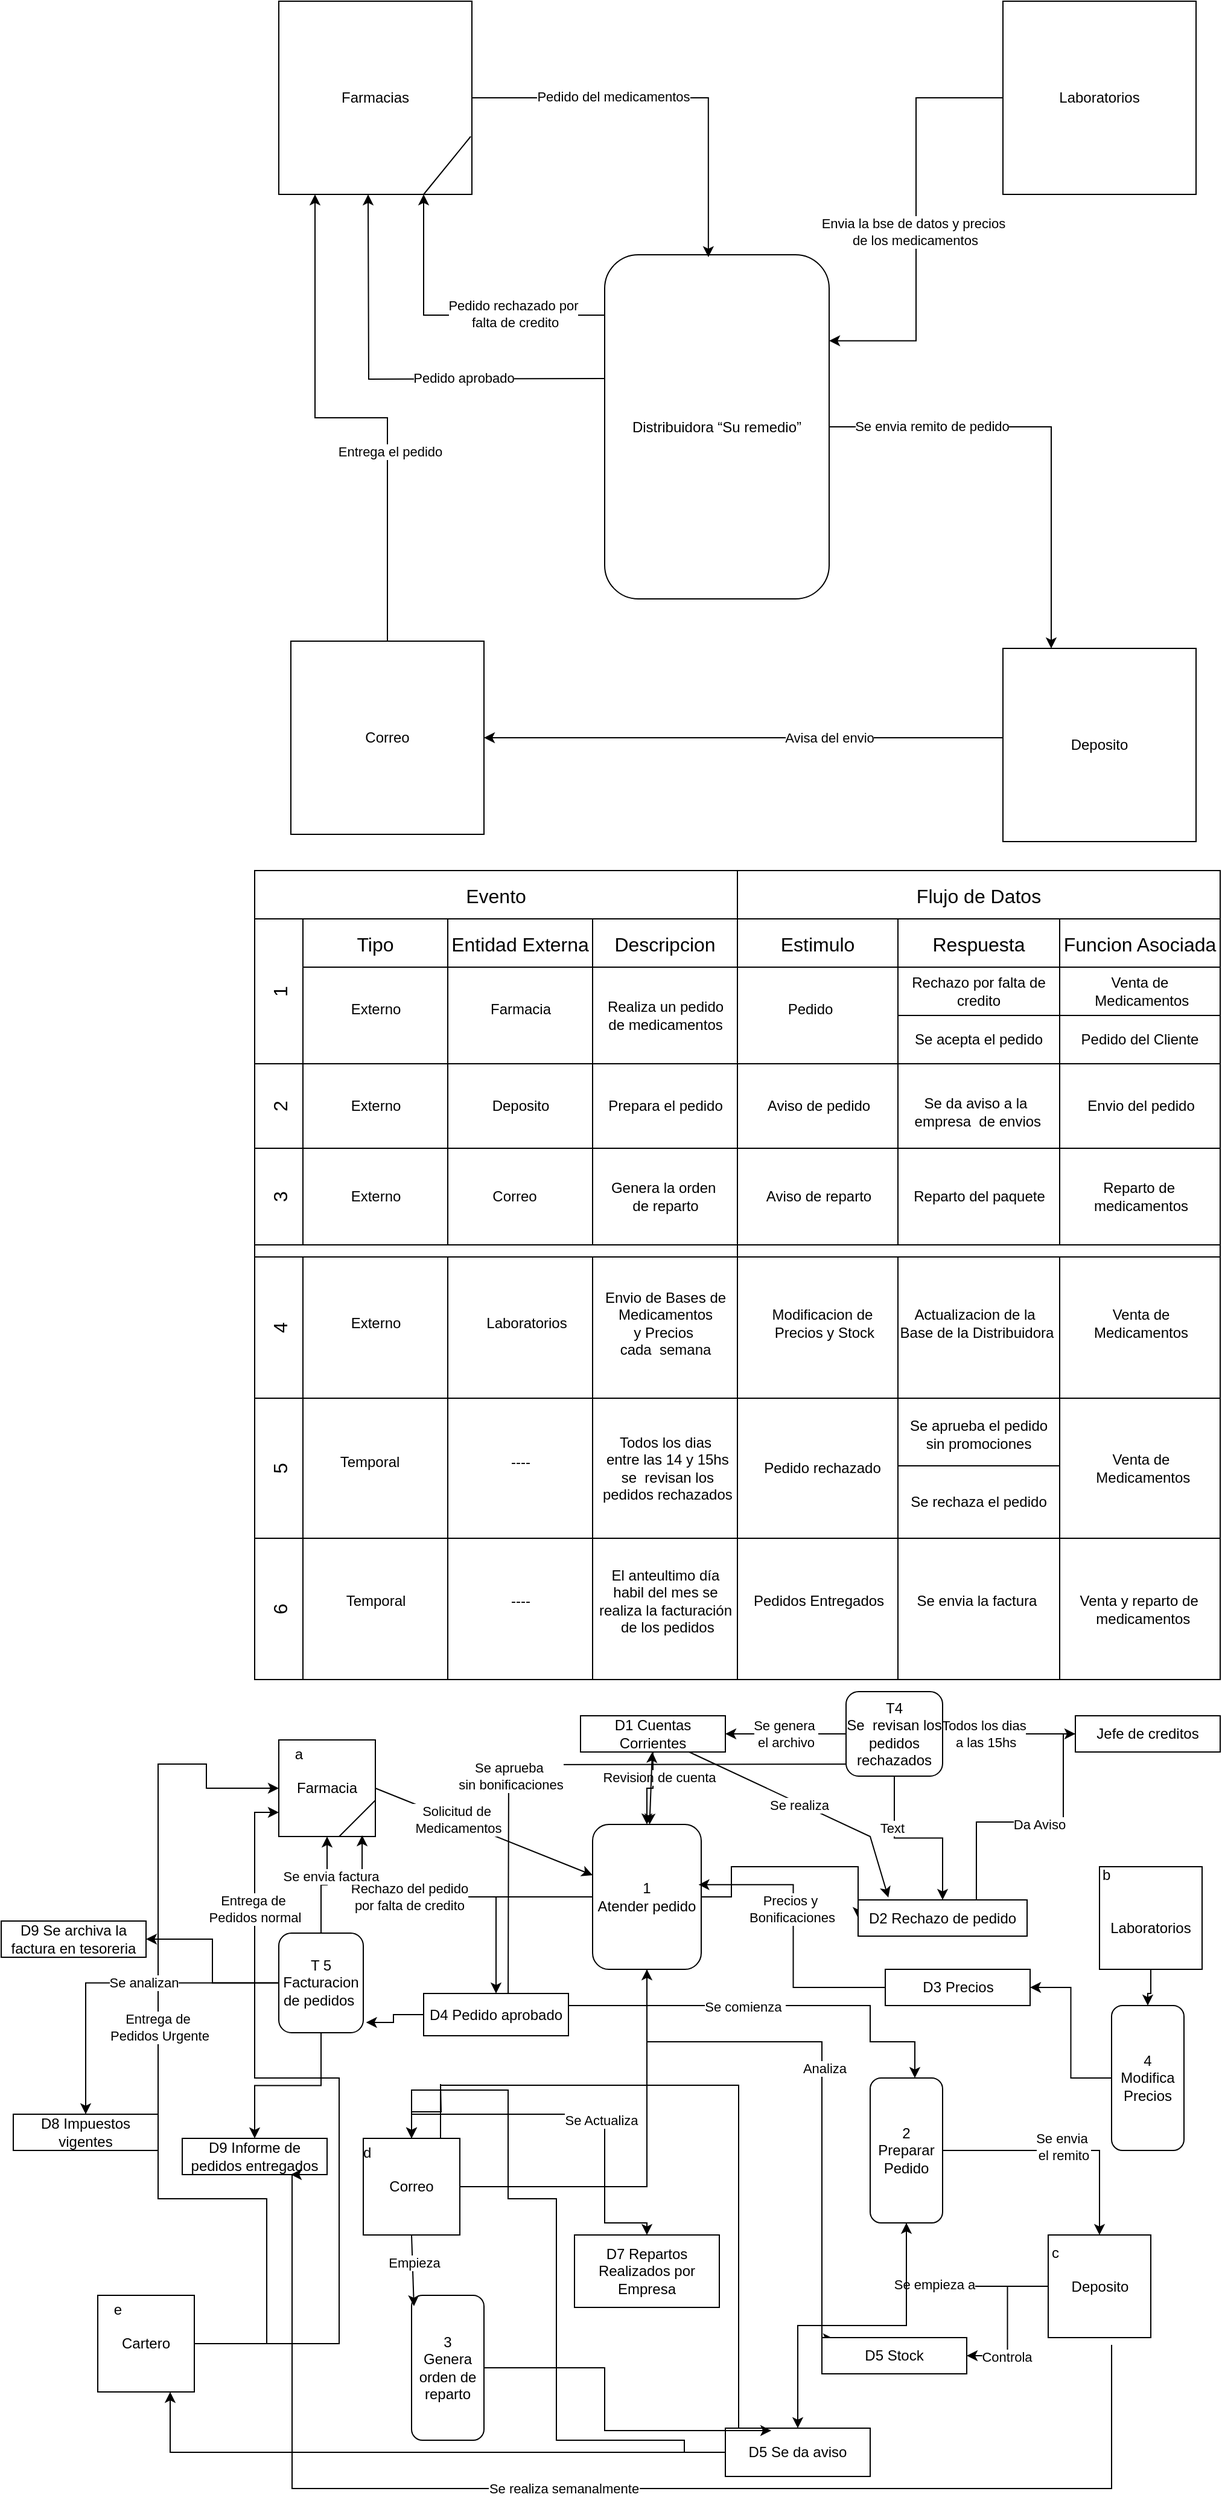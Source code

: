<mxfile version="24.3.1" type="github">
  <diagram id="C5RBs43oDa-KdzZeNtuy" name="Page-1">
    <mxGraphModel dx="2261" dy="1949" grid="1" gridSize="10" guides="1" tooltips="1" connect="1" arrows="1" fold="1" page="1" pageScale="1" pageWidth="827" pageHeight="1169" math="0" shadow="0">
      <root>
        <mxCell id="WIyWlLk6GJQsqaUBKTNV-0" />
        <mxCell id="WIyWlLk6GJQsqaUBKTNV-1" parent="WIyWlLk6GJQsqaUBKTNV-0" />
        <mxCell id="n2zm2NbRYSxMb9JQT0WN-96" style="edgeStyle=orthogonalEdgeStyle;rounded=0;orthogonalLoop=1;jettySize=auto;html=1;entryX=0.083;entryY=0.033;entryDx=0;entryDy=0;entryPerimeter=0;" parent="WIyWlLk6GJQsqaUBKTNV-1" source="n2zm2NbRYSxMb9JQT0WN-75" target="n2zm2NbRYSxMb9JQT0WN-85" edge="1">
          <mxGeometry relative="1" as="geometry">
            <Array as="points">
              <mxPoint x="490" y="570" />
            </Array>
            <mxPoint x="290" y="550" as="sourcePoint" />
            <mxPoint x="490" y="795" as="targetPoint" />
          </mxGeometry>
        </mxCell>
        <mxCell id="n2zm2NbRYSxMb9JQT0WN-97" value="Analiza" style="edgeLabel;html=1;align=center;verticalAlign=middle;resizable=0;points=[];" parent="n2zm2NbRYSxMb9JQT0WN-96" vertex="1" connectable="0">
          <mxGeometry x="-0.015" y="2" relative="1" as="geometry">
            <mxPoint as="offset" />
          </mxGeometry>
        </mxCell>
        <mxCell id="eyok-czRbijV0H3hoaND-8" style="edgeStyle=orthogonalEdgeStyle;rounded=0;orthogonalLoop=1;jettySize=auto;html=1;" parent="WIyWlLk6GJQsqaUBKTNV-1" source="eyok-czRbijV0H3hoaND-0" edge="1">
          <mxGeometry relative="1" as="geometry">
            <mxPoint x="290" y="-860" as="sourcePoint" />
            <mxPoint x="160" y="-960" as="targetPoint" />
            <Array as="points">
              <mxPoint x="160" y="-860" />
            </Array>
          </mxGeometry>
        </mxCell>
        <mxCell id="eyok-czRbijV0H3hoaND-9" value="Pedido rechazado por&lt;div&gt;&amp;nbsp;falta de credito&lt;/div&gt;" style="edgeLabel;html=1;align=center;verticalAlign=middle;resizable=0;points=[];" parent="eyok-czRbijV0H3hoaND-8" vertex="1" connectable="0">
          <mxGeometry x="-0.388" y="-1" relative="1" as="geometry">
            <mxPoint as="offset" />
          </mxGeometry>
        </mxCell>
        <mxCell id="eyok-czRbijV0H3hoaND-17" style="edgeStyle=orthogonalEdgeStyle;rounded=0;orthogonalLoop=1;jettySize=auto;html=1;" parent="WIyWlLk6GJQsqaUBKTNV-1" source="eyok-czRbijV0H3hoaND-0" target="eyok-czRbijV0H3hoaND-13" edge="1">
          <mxGeometry relative="1" as="geometry">
            <Array as="points">
              <mxPoint x="680" y="-767" />
            </Array>
          </mxGeometry>
        </mxCell>
        <mxCell id="eyok-czRbijV0H3hoaND-22" value="Se envia remito de pedido" style="edgeLabel;html=1;align=center;verticalAlign=middle;resizable=0;points=[];" parent="eyok-czRbijV0H3hoaND-17" vertex="1" connectable="0">
          <mxGeometry x="-0.539" y="2" relative="1" as="geometry">
            <mxPoint y="1" as="offset" />
          </mxGeometry>
        </mxCell>
        <mxCell id="eyok-czRbijV0H3hoaND-0" value="Distribuidora “Su remedio”" style="rounded=1;whiteSpace=wrap;html=1;rotation=0;" parent="WIyWlLk6GJQsqaUBKTNV-1" vertex="1">
          <mxGeometry x="310" y="-910" width="186" height="285" as="geometry" />
        </mxCell>
        <object label="Farmacias" id="eyok-czRbijV0H3hoaND-1">
          <mxCell style="whiteSpace=wrap;html=1;aspect=fixed;" parent="WIyWlLk6GJQsqaUBKTNV-1" vertex="1">
            <mxGeometry x="40" y="-1120" width="160" height="160" as="geometry" />
          </mxCell>
        </object>
        <mxCell id="eyok-czRbijV0H3hoaND-25" style="edgeStyle=orthogonalEdgeStyle;rounded=0;orthogonalLoop=1;jettySize=auto;html=1;entryX=1;entryY=0.25;entryDx=0;entryDy=0;" parent="WIyWlLk6GJQsqaUBKTNV-1" source="eyok-czRbijV0H3hoaND-3" target="eyok-czRbijV0H3hoaND-0" edge="1">
          <mxGeometry relative="1" as="geometry" />
        </mxCell>
        <mxCell id="eyok-czRbijV0H3hoaND-26" value="Envia la bse de datos y precios&amp;nbsp;&lt;div&gt;de los medicamentos&lt;/div&gt;" style="edgeLabel;html=1;align=center;verticalAlign=middle;resizable=0;points=[];" parent="eyok-czRbijV0H3hoaND-25" vertex="1" connectable="0">
          <mxGeometry x="0.06" y="-1" relative="1" as="geometry">
            <mxPoint as="offset" />
          </mxGeometry>
        </mxCell>
        <mxCell id="eyok-czRbijV0H3hoaND-3" value="Laboratorios" style="whiteSpace=wrap;html=1;aspect=fixed;" parent="WIyWlLk6GJQsqaUBKTNV-1" vertex="1">
          <mxGeometry x="640" y="-1120" width="160" height="160" as="geometry" />
        </mxCell>
        <mxCell id="eyok-czRbijV0H3hoaND-5" value="" style="endArrow=none;html=1;rounded=0;exitX=0.75;exitY=1;exitDx=0;exitDy=0;entryX=0.994;entryY=0.7;entryDx=0;entryDy=0;entryPerimeter=0;" parent="WIyWlLk6GJQsqaUBKTNV-1" source="eyok-czRbijV0H3hoaND-1" target="eyok-czRbijV0H3hoaND-1" edge="1">
          <mxGeometry width="50" height="50" relative="1" as="geometry">
            <mxPoint x="190" y="-960" as="sourcePoint" />
            <mxPoint x="210" y="-990" as="targetPoint" />
            <Array as="points" />
          </mxGeometry>
        </mxCell>
        <mxCell id="eyok-czRbijV0H3hoaND-6" style="edgeStyle=orthogonalEdgeStyle;rounded=0;orthogonalLoop=1;jettySize=auto;html=1;entryX=0.462;entryY=0.007;entryDx=0;entryDy=0;entryPerimeter=0;" parent="WIyWlLk6GJQsqaUBKTNV-1" source="eyok-czRbijV0H3hoaND-1" target="eyok-czRbijV0H3hoaND-0" edge="1">
          <mxGeometry relative="1" as="geometry" />
        </mxCell>
        <mxCell id="eyok-czRbijV0H3hoaND-7" value="Pedido del medicamentos" style="edgeLabel;html=1;align=center;verticalAlign=middle;resizable=0;points=[];" parent="eyok-czRbijV0H3hoaND-6" vertex="1" connectable="0">
          <mxGeometry x="-0.286" y="1" relative="1" as="geometry">
            <mxPoint as="offset" />
          </mxGeometry>
        </mxCell>
        <mxCell id="eyok-czRbijV0H3hoaND-10" style="edgeStyle=orthogonalEdgeStyle;rounded=0;orthogonalLoop=1;jettySize=auto;html=1;" parent="WIyWlLk6GJQsqaUBKTNV-1" edge="1">
          <mxGeometry relative="1" as="geometry">
            <mxPoint x="310" y="-807.5" as="sourcePoint" />
            <mxPoint x="114" y="-960" as="targetPoint" />
          </mxGeometry>
        </mxCell>
        <mxCell id="eyok-czRbijV0H3hoaND-11" value="Pedido aprobado" style="edgeLabel;html=1;align=center;verticalAlign=middle;resizable=0;points=[];" parent="eyok-czRbijV0H3hoaND-10" vertex="1" connectable="0">
          <mxGeometry x="-0.329" y="-1" relative="1" as="geometry">
            <mxPoint as="offset" />
          </mxGeometry>
        </mxCell>
        <mxCell id="eyok-czRbijV0H3hoaND-20" style="edgeStyle=orthogonalEdgeStyle;rounded=0;orthogonalLoop=1;jettySize=auto;html=1;entryX=1;entryY=0.5;entryDx=0;entryDy=0;" parent="WIyWlLk6GJQsqaUBKTNV-1" source="eyok-czRbijV0H3hoaND-13" target="eyok-czRbijV0H3hoaND-14" edge="1">
          <mxGeometry relative="1" as="geometry">
            <Array as="points">
              <mxPoint x="450" y="-510" />
              <mxPoint x="450" y="-510" />
            </Array>
          </mxGeometry>
        </mxCell>
        <mxCell id="eyok-czRbijV0H3hoaND-23" value="Avisa del envio" style="edgeLabel;html=1;align=center;verticalAlign=middle;resizable=0;points=[];" parent="eyok-czRbijV0H3hoaND-20" vertex="1" connectable="0">
          <mxGeometry x="-0.33" relative="1" as="geometry">
            <mxPoint as="offset" />
          </mxGeometry>
        </mxCell>
        <mxCell id="eyok-czRbijV0H3hoaND-13" value="Deposito" style="whiteSpace=wrap;html=1;aspect=fixed;" parent="WIyWlLk6GJQsqaUBKTNV-1" vertex="1">
          <mxGeometry x="640" y="-584" width="160" height="160" as="geometry" />
        </mxCell>
        <mxCell id="eyok-czRbijV0H3hoaND-21" style="edgeStyle=orthogonalEdgeStyle;rounded=0;orthogonalLoop=1;jettySize=auto;html=1;" parent="WIyWlLk6GJQsqaUBKTNV-1" source="eyok-czRbijV0H3hoaND-14" target="eyok-czRbijV0H3hoaND-1" edge="1">
          <mxGeometry relative="1" as="geometry">
            <Array as="points">
              <mxPoint x="130" y="-775" />
              <mxPoint x="70" y="-775" />
            </Array>
          </mxGeometry>
        </mxCell>
        <mxCell id="eyok-czRbijV0H3hoaND-24" value="Entrega el pedido" style="edgeLabel;html=1;align=center;verticalAlign=middle;resizable=0;points=[];" parent="eyok-czRbijV0H3hoaND-21" vertex="1" connectable="0">
          <mxGeometry x="-0.27" y="-2" relative="1" as="geometry">
            <mxPoint as="offset" />
          </mxGeometry>
        </mxCell>
        <mxCell id="eyok-czRbijV0H3hoaND-14" value="Correo" style="whiteSpace=wrap;html=1;aspect=fixed;" parent="WIyWlLk6GJQsqaUBKTNV-1" vertex="1">
          <mxGeometry x="50" y="-590" width="160" height="160" as="geometry" />
        </mxCell>
        <mxCell id="eyok-czRbijV0H3hoaND-16" style="edgeStyle=orthogonalEdgeStyle;rounded=0;orthogonalLoop=1;jettySize=auto;html=1;exitX=0.5;exitY=1;exitDx=0;exitDy=0;" parent="WIyWlLk6GJQsqaUBKTNV-1" source="eyok-czRbijV0H3hoaND-13" target="eyok-czRbijV0H3hoaND-13" edge="1">
          <mxGeometry relative="1" as="geometry" />
        </mxCell>
        <mxCell id="eyok-czRbijV0H3hoaND-140" value="Evento" style="shape=table;childLayout=tableLayout;startSize=40;collapsible=0;recursiveResize=0;expand=0;fontSize=16;" parent="WIyWlLk6GJQsqaUBKTNV-1" vertex="1">
          <mxGeometry x="20" y="-400" width="400" height="310" as="geometry" />
        </mxCell>
        <mxCell id="eyok-czRbijV0H3hoaND-141" value="1" style="shape=tableRow;horizontal=0;swimlaneHead=0;swimlaneBody=0;top=0;left=0;strokeColor=inherit;bottom=0;right=0;dropTarget=0;fontStyle=0;fillColor=none;points=[[0,0.5],[1,0.5]];portConstraint=eastwest;startSize=40;collapsible=0;recursiveResize=0;expand=0;fontSize=16;" parent="eyok-czRbijV0H3hoaND-140" vertex="1">
          <mxGeometry y="40" width="400" height="120" as="geometry" />
        </mxCell>
        <mxCell id="eyok-czRbijV0H3hoaND-142" value="Tipo" style="swimlane;swimlaneHead=0;swimlaneBody=0;fontStyle=0;strokeColor=inherit;connectable=0;fillColor=none;startSize=40;collapsible=0;recursiveResize=0;expand=0;fontSize=16;" parent="eyok-czRbijV0H3hoaND-141" vertex="1">
          <mxGeometry x="40" width="120" height="120" as="geometry">
            <mxRectangle width="120" height="120" as="alternateBounds" />
          </mxGeometry>
        </mxCell>
        <mxCell id="eyok-czRbijV0H3hoaND-185" value="Externo" style="text;html=1;align=center;verticalAlign=middle;resizable=0;points=[];autosize=1;strokeColor=none;fillColor=none;" parent="eyok-czRbijV0H3hoaND-142" vertex="1">
          <mxGeometry x="30" y="60" width="60" height="30" as="geometry" />
        </mxCell>
        <mxCell id="eyok-czRbijV0H3hoaND-143" value="Entidad Externa" style="swimlane;swimlaneHead=0;swimlaneBody=0;fontStyle=0;strokeColor=inherit;connectable=0;fillColor=none;startSize=40;collapsible=0;recursiveResize=0;expand=0;fontSize=16;" parent="eyok-czRbijV0H3hoaND-141" vertex="1">
          <mxGeometry x="160" width="120" height="120" as="geometry">
            <mxRectangle width="120" height="120" as="alternateBounds" />
          </mxGeometry>
        </mxCell>
        <mxCell id="eyok-czRbijV0H3hoaND-190" value="Farmacia" style="text;html=1;align=center;verticalAlign=middle;resizable=0;points=[];autosize=1;strokeColor=none;fillColor=none;" parent="eyok-czRbijV0H3hoaND-143" vertex="1">
          <mxGeometry x="25" y="60" width="70" height="30" as="geometry" />
        </mxCell>
        <mxCell id="eyok-czRbijV0H3hoaND-144" value="Descripcion" style="swimlane;swimlaneHead=0;swimlaneBody=0;fontStyle=0;strokeColor=inherit;connectable=0;fillColor=none;startSize=40;collapsible=0;recursiveResize=0;expand=0;fontSize=16;" parent="eyok-czRbijV0H3hoaND-141" vertex="1">
          <mxGeometry x="280" width="120" height="120" as="geometry">
            <mxRectangle width="120" height="120" as="alternateBounds" />
          </mxGeometry>
        </mxCell>
        <mxCell id="eyok-czRbijV0H3hoaND-193" value="Realiza un pedido&lt;div&gt;de&amp;nbsp;&lt;span style=&quot;background-color: initial;&quot;&gt;medicamentos&lt;/span&gt;&lt;/div&gt;" style="text;html=1;align=center;verticalAlign=middle;resizable=0;points=[];autosize=1;strokeColor=none;fillColor=none;" parent="eyok-czRbijV0H3hoaND-144" vertex="1">
          <mxGeometry y="60" width="120" height="40" as="geometry" />
        </mxCell>
        <mxCell id="eyok-czRbijV0H3hoaND-145" value="2" style="shape=tableRow;horizontal=0;swimlaneHead=0;swimlaneBody=0;top=0;left=0;strokeColor=inherit;bottom=0;right=0;dropTarget=0;fontStyle=0;fillColor=none;points=[[0,0.5],[1,0.5]];portConstraint=eastwest;startSize=40;collapsible=0;recursiveResize=0;expand=0;fontSize=16;" parent="eyok-czRbijV0H3hoaND-140" vertex="1">
          <mxGeometry y="160" width="400" height="70" as="geometry" />
        </mxCell>
        <mxCell id="eyok-czRbijV0H3hoaND-146" value="" style="swimlane;swimlaneHead=0;swimlaneBody=0;fontStyle=0;connectable=0;strokeColor=inherit;fillColor=none;startSize=0;collapsible=0;recursiveResize=0;expand=0;fontSize=16;" parent="eyok-czRbijV0H3hoaND-145" vertex="1">
          <mxGeometry x="40" width="120" height="70" as="geometry">
            <mxRectangle width="120" height="70" as="alternateBounds" />
          </mxGeometry>
        </mxCell>
        <mxCell id="eyok-czRbijV0H3hoaND-187" value="Externo" style="text;html=1;align=center;verticalAlign=middle;resizable=0;points=[];autosize=1;strokeColor=none;fillColor=none;" parent="eyok-czRbijV0H3hoaND-146" vertex="1">
          <mxGeometry x="30" y="20" width="60" height="30" as="geometry" />
        </mxCell>
        <mxCell id="eyok-czRbijV0H3hoaND-147" value="" style="swimlane;swimlaneHead=0;swimlaneBody=0;fontStyle=0;connectable=0;strokeColor=inherit;fillColor=none;startSize=0;collapsible=0;recursiveResize=0;expand=0;fontSize=16;" parent="eyok-czRbijV0H3hoaND-145" vertex="1">
          <mxGeometry x="160" width="120" height="70" as="geometry">
            <mxRectangle width="120" height="70" as="alternateBounds" />
          </mxGeometry>
        </mxCell>
        <mxCell id="eyok-czRbijV0H3hoaND-191" value="Deposito" style="text;html=1;align=center;verticalAlign=middle;resizable=0;points=[];autosize=1;strokeColor=none;fillColor=none;" parent="eyok-czRbijV0H3hoaND-147" vertex="1">
          <mxGeometry x="25" y="20" width="70" height="30" as="geometry" />
        </mxCell>
        <mxCell id="eyok-czRbijV0H3hoaND-148" value="" style="swimlane;swimlaneHead=0;swimlaneBody=0;fontStyle=0;connectable=0;strokeColor=inherit;fillColor=none;startSize=0;collapsible=0;recursiveResize=0;expand=0;fontSize=16;" parent="eyok-czRbijV0H3hoaND-145" vertex="1">
          <mxGeometry x="280" width="120" height="70" as="geometry">
            <mxRectangle width="120" height="70" as="alternateBounds" />
          </mxGeometry>
        </mxCell>
        <mxCell id="eyok-czRbijV0H3hoaND-194" value="Prepara el pedido" style="text;html=1;align=center;verticalAlign=middle;resizable=0;points=[];autosize=1;strokeColor=none;fillColor=none;" parent="eyok-czRbijV0H3hoaND-148" vertex="1">
          <mxGeometry y="20" width="120" height="30" as="geometry" />
        </mxCell>
        <mxCell id="eyok-czRbijV0H3hoaND-149" value="3" style="shape=tableRow;horizontal=0;swimlaneHead=0;swimlaneBody=0;top=0;left=0;strokeColor=inherit;bottom=0;right=0;dropTarget=0;fontStyle=0;fillColor=none;points=[[0,0.5],[1,0.5]];portConstraint=eastwest;startSize=40;collapsible=0;recursiveResize=0;expand=0;fontSize=16;" parent="eyok-czRbijV0H3hoaND-140" vertex="1">
          <mxGeometry y="230" width="400" height="80" as="geometry" />
        </mxCell>
        <mxCell id="eyok-czRbijV0H3hoaND-150" value="" style="swimlane;swimlaneHead=0;swimlaneBody=0;fontStyle=0;connectable=0;strokeColor=inherit;fillColor=none;startSize=0;collapsible=0;recursiveResize=0;expand=0;fontSize=16;" parent="eyok-czRbijV0H3hoaND-149" vertex="1">
          <mxGeometry x="40" width="120" height="80" as="geometry">
            <mxRectangle width="120" height="80" as="alternateBounds" />
          </mxGeometry>
        </mxCell>
        <mxCell id="eyok-czRbijV0H3hoaND-188" value="Externo" style="text;html=1;align=center;verticalAlign=middle;resizable=0;points=[];autosize=1;strokeColor=none;fillColor=none;" parent="eyok-czRbijV0H3hoaND-150" vertex="1">
          <mxGeometry x="30" y="25" width="60" height="30" as="geometry" />
        </mxCell>
        <mxCell id="eyok-czRbijV0H3hoaND-151" value="" style="swimlane;swimlaneHead=0;swimlaneBody=0;fontStyle=0;connectable=0;strokeColor=inherit;fillColor=none;startSize=0;collapsible=0;recursiveResize=0;expand=0;fontSize=16;" parent="eyok-czRbijV0H3hoaND-149" vertex="1">
          <mxGeometry x="160" width="120" height="80" as="geometry">
            <mxRectangle width="120" height="80" as="alternateBounds" />
          </mxGeometry>
        </mxCell>
        <mxCell id="eyok-czRbijV0H3hoaND-192" value="Correo" style="text;html=1;align=center;verticalAlign=middle;resizable=0;points=[];autosize=1;strokeColor=none;fillColor=none;" parent="eyok-czRbijV0H3hoaND-151" vertex="1">
          <mxGeometry x="25" y="25" width="60" height="30" as="geometry" />
        </mxCell>
        <mxCell id="eyok-czRbijV0H3hoaND-152" value="" style="swimlane;swimlaneHead=0;swimlaneBody=0;fontStyle=0;connectable=0;strokeColor=inherit;fillColor=none;startSize=0;collapsible=0;recursiveResize=0;expand=0;fontSize=16;" parent="eyok-czRbijV0H3hoaND-149" vertex="1">
          <mxGeometry x="280" width="120" height="80" as="geometry">
            <mxRectangle width="120" height="80" as="alternateBounds" />
          </mxGeometry>
        </mxCell>
        <mxCell id="eyok-czRbijV0H3hoaND-195" value="Genera la orden&amp;nbsp;&lt;div&gt;de reparto&lt;/div&gt;" style="text;html=1;align=center;verticalAlign=middle;resizable=0;points=[];autosize=1;strokeColor=none;fillColor=none;" parent="eyok-czRbijV0H3hoaND-152" vertex="1">
          <mxGeometry x="5" y="20" width="110" height="40" as="geometry" />
        </mxCell>
        <mxCell id="eyok-czRbijV0H3hoaND-153" value="Flujo de Datos" style="shape=table;childLayout=tableLayout;startSize=40;collapsible=0;recursiveResize=0;expand=0;fontSize=16;" parent="WIyWlLk6GJQsqaUBKTNV-1" vertex="1">
          <mxGeometry x="420" y="-400" width="400" height="310" as="geometry" />
        </mxCell>
        <mxCell id="eyok-czRbijV0H3hoaND-154" value="" style="shape=tableRow;horizontal=0;swimlaneHead=0;swimlaneBody=0;top=0;left=0;strokeColor=inherit;bottom=0;right=0;dropTarget=0;fontStyle=0;fillColor=none;points=[[0,0.5],[1,0.5]];portConstraint=eastwest;startSize=0;collapsible=0;recursiveResize=0;expand=0;fontSize=16;" parent="eyok-czRbijV0H3hoaND-153" vertex="1">
          <mxGeometry y="40" width="400" height="120" as="geometry" />
        </mxCell>
        <mxCell id="eyok-czRbijV0H3hoaND-155" value="Estimulo" style="swimlane;swimlaneHead=0;swimlaneBody=0;fontStyle=0;strokeColor=inherit;connectable=0;fillColor=none;startSize=40;collapsible=0;recursiveResize=0;expand=0;fontSize=16;" parent="eyok-czRbijV0H3hoaND-154" vertex="1">
          <mxGeometry width="133" height="120" as="geometry">
            <mxRectangle width="133" height="120" as="alternateBounds" />
          </mxGeometry>
        </mxCell>
        <mxCell id="eyok-czRbijV0H3hoaND-196" value="Pedido" style="text;html=1;align=center;verticalAlign=middle;resizable=0;points=[];autosize=1;strokeColor=none;fillColor=none;" parent="eyok-czRbijV0H3hoaND-155" vertex="1">
          <mxGeometry x="30" y="60" width="60" height="30" as="geometry" />
        </mxCell>
        <mxCell id="eyok-czRbijV0H3hoaND-156" value="Respuesta" style="swimlane;swimlaneHead=0;swimlaneBody=0;fontStyle=0;strokeColor=inherit;connectable=0;fillColor=none;startSize=40;collapsible=0;recursiveResize=0;expand=0;fontSize=16;" parent="eyok-czRbijV0H3hoaND-154" vertex="1">
          <mxGeometry x="133" width="134" height="120" as="geometry">
            <mxRectangle width="134" height="120" as="alternateBounds" />
          </mxGeometry>
        </mxCell>
        <mxCell id="eyok-czRbijV0H3hoaND-206" value="Rechazo por falta de credito" style="whiteSpace=wrap;html=1;" parent="eyok-czRbijV0H3hoaND-156" vertex="1">
          <mxGeometry y="40" width="134" height="40" as="geometry" />
        </mxCell>
        <mxCell id="eyok-czRbijV0H3hoaND-157" value="Funcion Asociada" style="swimlane;swimlaneHead=0;swimlaneBody=0;fontStyle=0;strokeColor=inherit;connectable=0;fillColor=none;startSize=40;collapsible=0;recursiveResize=0;expand=0;fontSize=16;" parent="eyok-czRbijV0H3hoaND-154" vertex="1">
          <mxGeometry x="267" width="133" height="120" as="geometry">
            <mxRectangle width="133" height="120" as="alternateBounds" />
          </mxGeometry>
        </mxCell>
        <mxCell id="eyok-czRbijV0H3hoaND-212" value="Venta de&lt;div&gt;&amp;nbsp;Medicamentos&lt;/div&gt;" style="whiteSpace=wrap;html=1;" parent="eyok-czRbijV0H3hoaND-157" vertex="1">
          <mxGeometry y="40" width="133" height="40" as="geometry" />
        </mxCell>
        <mxCell id="eyok-czRbijV0H3hoaND-235" value="Pedido del Cliente" style="whiteSpace=wrap;html=1;" parent="eyok-czRbijV0H3hoaND-157" vertex="1">
          <mxGeometry y="80" width="133" height="40" as="geometry" />
        </mxCell>
        <mxCell id="eyok-czRbijV0H3hoaND-158" value="" style="shape=tableRow;horizontal=0;swimlaneHead=0;swimlaneBody=0;top=0;left=0;strokeColor=inherit;bottom=0;right=0;dropTarget=0;fontStyle=0;fillColor=none;points=[[0,0.5],[1,0.5]];portConstraint=eastwest;startSize=0;collapsible=0;recursiveResize=0;expand=0;fontSize=16;" parent="eyok-czRbijV0H3hoaND-153" vertex="1">
          <mxGeometry y="160" width="400" height="70" as="geometry" />
        </mxCell>
        <mxCell id="eyok-czRbijV0H3hoaND-159" value="" style="swimlane;swimlaneHead=0;swimlaneBody=0;fontStyle=0;connectable=0;strokeColor=inherit;fillColor=none;startSize=0;collapsible=0;recursiveResize=0;expand=0;fontSize=16;" parent="eyok-czRbijV0H3hoaND-158" vertex="1">
          <mxGeometry width="133" height="70" as="geometry">
            <mxRectangle width="133" height="70" as="alternateBounds" />
          </mxGeometry>
        </mxCell>
        <mxCell id="eyok-czRbijV0H3hoaND-197" value="Aviso de pedido" style="text;html=1;align=center;verticalAlign=middle;resizable=0;points=[];autosize=1;strokeColor=none;fillColor=none;" parent="eyok-czRbijV0H3hoaND-159" vertex="1">
          <mxGeometry x="11.5" y="20" width="110" height="30" as="geometry" />
        </mxCell>
        <mxCell id="eyok-czRbijV0H3hoaND-160" value="" style="swimlane;swimlaneHead=0;swimlaneBody=0;fontStyle=0;connectable=0;strokeColor=inherit;fillColor=none;startSize=0;collapsible=0;recursiveResize=0;expand=0;fontSize=16;" parent="eyok-czRbijV0H3hoaND-158" vertex="1">
          <mxGeometry x="133" width="134" height="70" as="geometry">
            <mxRectangle width="134" height="70" as="alternateBounds" />
          </mxGeometry>
        </mxCell>
        <mxCell id="eyok-czRbijV0H3hoaND-200" value="Se da aviso a la&lt;div&gt;&amp;nbsp;empresa&amp;nbsp;&lt;span style=&quot;background-color: initial;&quot;&gt;&amp;nbsp;de envios&lt;/span&gt;&lt;/div&gt;" style="text;html=1;align=center;verticalAlign=middle;resizable=0;points=[];autosize=1;strokeColor=none;fillColor=none;" parent="eyok-czRbijV0H3hoaND-160" vertex="1">
          <mxGeometry x="-1.5" y="20" width="130" height="40" as="geometry" />
        </mxCell>
        <mxCell id="eyok-czRbijV0H3hoaND-161" value="" style="swimlane;swimlaneHead=0;swimlaneBody=0;fontStyle=0;connectable=0;strokeColor=inherit;fillColor=none;startSize=0;collapsible=0;recursiveResize=0;expand=0;fontSize=16;" parent="eyok-czRbijV0H3hoaND-158" vertex="1">
          <mxGeometry x="267" width="133" height="70" as="geometry">
            <mxRectangle width="133" height="70" as="alternateBounds" />
          </mxGeometry>
        </mxCell>
        <mxCell id="eyok-czRbijV0H3hoaND-203" value="Envio del pedido" style="text;html=1;align=center;verticalAlign=middle;resizable=0;points=[];autosize=1;strokeColor=none;fillColor=none;" parent="eyok-czRbijV0H3hoaND-161" vertex="1">
          <mxGeometry x="11.5" y="20" width="110" height="30" as="geometry" />
        </mxCell>
        <mxCell id="eyok-czRbijV0H3hoaND-162" value="" style="shape=tableRow;horizontal=0;swimlaneHead=0;swimlaneBody=0;top=0;left=0;strokeColor=inherit;bottom=0;right=0;dropTarget=0;fontStyle=0;fillColor=none;points=[[0,0.5],[1,0.5]];portConstraint=eastwest;startSize=0;collapsible=0;recursiveResize=0;expand=0;fontSize=16;" parent="eyok-czRbijV0H3hoaND-153" vertex="1">
          <mxGeometry y="230" width="400" height="80" as="geometry" />
        </mxCell>
        <mxCell id="eyok-czRbijV0H3hoaND-163" value="" style="swimlane;swimlaneHead=0;swimlaneBody=0;fontStyle=0;connectable=0;strokeColor=inherit;fillColor=none;startSize=0;collapsible=0;recursiveResize=0;expand=0;fontSize=16;" parent="eyok-czRbijV0H3hoaND-162" vertex="1">
          <mxGeometry width="133" height="80" as="geometry">
            <mxRectangle width="133" height="80" as="alternateBounds" />
          </mxGeometry>
        </mxCell>
        <mxCell id="eyok-czRbijV0H3hoaND-198" value="Aviso de reparto" style="text;html=1;align=center;verticalAlign=middle;resizable=0;points=[];autosize=1;strokeColor=none;fillColor=none;" parent="eyok-czRbijV0H3hoaND-163" vertex="1">
          <mxGeometry x="11.5" y="25" width="110" height="30" as="geometry" />
        </mxCell>
        <mxCell id="eyok-czRbijV0H3hoaND-164" value="" style="swimlane;swimlaneHead=0;swimlaneBody=0;fontStyle=0;connectable=0;strokeColor=inherit;fillColor=none;startSize=0;collapsible=0;recursiveResize=0;expand=0;fontSize=16;" parent="eyok-czRbijV0H3hoaND-162" vertex="1">
          <mxGeometry x="133" width="134" height="80" as="geometry">
            <mxRectangle width="134" height="80" as="alternateBounds" />
          </mxGeometry>
        </mxCell>
        <mxCell id="eyok-czRbijV0H3hoaND-201" value="Reparto del paquete" style="text;html=1;align=center;verticalAlign=middle;resizable=0;points=[];autosize=1;strokeColor=none;fillColor=none;" parent="eyok-czRbijV0H3hoaND-164" vertex="1">
          <mxGeometry x="2" y="25" width="130" height="30" as="geometry" />
        </mxCell>
        <mxCell id="eyok-czRbijV0H3hoaND-165" value="" style="swimlane;swimlaneHead=0;swimlaneBody=0;fontStyle=0;connectable=0;strokeColor=inherit;fillColor=none;startSize=0;collapsible=0;recursiveResize=0;expand=0;fontSize=16;" parent="eyok-czRbijV0H3hoaND-162" vertex="1">
          <mxGeometry x="267" width="133" height="80" as="geometry">
            <mxRectangle width="133" height="80" as="alternateBounds" />
          </mxGeometry>
        </mxCell>
        <mxCell id="eyok-czRbijV0H3hoaND-204" value="Reparto de&amp;nbsp;&lt;div&gt;medicamentos&lt;/div&gt;" style="text;html=1;align=center;verticalAlign=middle;resizable=0;points=[];autosize=1;strokeColor=none;fillColor=none;" parent="eyok-czRbijV0H3hoaND-165" vertex="1">
          <mxGeometry x="16.5" y="20" width="100" height="40" as="geometry" />
        </mxCell>
        <mxCell id="eyok-czRbijV0H3hoaND-208" value="Se acepta el pedido" style="whiteSpace=wrap;html=1;" parent="WIyWlLk6GJQsqaUBKTNV-1" vertex="1">
          <mxGeometry x="553" y="-280" width="134" height="40" as="geometry" />
        </mxCell>
        <mxCell id="n2zm2NbRYSxMb9JQT0WN-11" value="" style="shape=table;childLayout=tableLayout;startSize=10;collapsible=0;recursiveResize=0;expand=0;fontSize=16;" parent="WIyWlLk6GJQsqaUBKTNV-1" vertex="1">
          <mxGeometry x="20" y="-90" width="400" height="360" as="geometry" />
        </mxCell>
        <mxCell id="n2zm2NbRYSxMb9JQT0WN-12" value="4" style="shape=tableRow;horizontal=0;swimlaneHead=0;swimlaneBody=0;top=0;left=0;strokeColor=inherit;bottom=0;right=0;dropTarget=0;fontStyle=0;fillColor=none;points=[[0,0.5],[1,0.5]];portConstraint=eastwest;startSize=40;collapsible=0;recursiveResize=0;expand=0;fontSize=16;" parent="n2zm2NbRYSxMb9JQT0WN-11" vertex="1">
          <mxGeometry y="10" width="400" height="117" as="geometry" />
        </mxCell>
        <mxCell id="n2zm2NbRYSxMb9JQT0WN-13" value="" style="swimlane;swimlaneHead=0;swimlaneBody=0;fontStyle=0;strokeColor=inherit;connectable=0;fillColor=none;startSize=0;collapsible=0;recursiveResize=0;expand=0;fontSize=16;" parent="n2zm2NbRYSxMb9JQT0WN-12" vertex="1">
          <mxGeometry x="40" width="120" height="117" as="geometry">
            <mxRectangle width="120" height="117" as="alternateBounds" />
          </mxGeometry>
        </mxCell>
        <mxCell id="n2zm2NbRYSxMb9JQT0WN-51" value="Externo" style="text;html=1;align=center;verticalAlign=middle;resizable=0;points=[];autosize=1;strokeColor=none;fillColor=none;" parent="n2zm2NbRYSxMb9JQT0WN-13" vertex="1">
          <mxGeometry x="30" y="40" width="60" height="30" as="geometry" />
        </mxCell>
        <mxCell id="n2zm2NbRYSxMb9JQT0WN-14" value="" style="swimlane;swimlaneHead=0;swimlaneBody=0;fontStyle=0;strokeColor=inherit;connectable=0;fillColor=none;startSize=0;collapsible=0;recursiveResize=0;expand=0;fontSize=16;" parent="n2zm2NbRYSxMb9JQT0WN-12" vertex="1">
          <mxGeometry x="160" width="120" height="117" as="geometry">
            <mxRectangle width="120" height="117" as="alternateBounds" />
          </mxGeometry>
        </mxCell>
        <mxCell id="n2zm2NbRYSxMb9JQT0WN-54" value="Laboratorios" style="text;html=1;align=center;verticalAlign=middle;resizable=0;points=[];autosize=1;strokeColor=none;fillColor=none;" parent="n2zm2NbRYSxMb9JQT0WN-14" vertex="1">
          <mxGeometry x="20" y="40" width="90" height="30" as="geometry" />
        </mxCell>
        <mxCell id="n2zm2NbRYSxMb9JQT0WN-15" value="" style="swimlane;swimlaneHead=0;swimlaneBody=0;fontStyle=0;strokeColor=inherit;connectable=0;fillColor=none;startSize=0;collapsible=0;recursiveResize=0;expand=0;fontSize=16;" parent="n2zm2NbRYSxMb9JQT0WN-12" vertex="1">
          <mxGeometry x="280" width="120" height="117" as="geometry">
            <mxRectangle width="120" height="117" as="alternateBounds" />
          </mxGeometry>
        </mxCell>
        <mxCell id="n2zm2NbRYSxMb9JQT0WN-53" value="Envio de Bases de&lt;div&gt;&amp;nbsp;Medicamentos&amp;nbsp;&lt;div&gt;y Precios&amp;nbsp;&lt;/div&gt;&lt;div&gt;cada&amp;nbsp; semana&lt;/div&gt;&lt;/div&gt;" style="text;html=1;align=center;verticalAlign=middle;resizable=0;points=[];autosize=1;strokeColor=none;fillColor=none;" parent="n2zm2NbRYSxMb9JQT0WN-15" vertex="1">
          <mxGeometry y="20" width="120" height="70" as="geometry" />
        </mxCell>
        <mxCell id="n2zm2NbRYSxMb9JQT0WN-16" value="5" style="shape=tableRow;horizontal=0;swimlaneHead=0;swimlaneBody=0;top=0;left=0;strokeColor=inherit;bottom=0;right=0;dropTarget=0;fontStyle=0;fillColor=none;points=[[0,0.5],[1,0.5]];portConstraint=eastwest;startSize=40;collapsible=0;recursiveResize=0;expand=0;fontSize=16;" parent="n2zm2NbRYSxMb9JQT0WN-11" vertex="1">
          <mxGeometry y="127" width="400" height="116" as="geometry" />
        </mxCell>
        <mxCell id="n2zm2NbRYSxMb9JQT0WN-17" value="" style="swimlane;swimlaneHead=0;swimlaneBody=0;fontStyle=0;connectable=0;strokeColor=inherit;fillColor=none;startSize=0;collapsible=0;recursiveResize=0;expand=0;fontSize=16;" parent="n2zm2NbRYSxMb9JQT0WN-16" vertex="1">
          <mxGeometry x="40" width="120" height="116" as="geometry">
            <mxRectangle width="120" height="116" as="alternateBounds" />
          </mxGeometry>
        </mxCell>
        <mxCell id="n2zm2NbRYSxMb9JQT0WN-52" value="Temporal" style="text;html=1;align=center;verticalAlign=middle;resizable=0;points=[];autosize=1;strokeColor=none;fillColor=none;" parent="n2zm2NbRYSxMb9JQT0WN-17" vertex="1">
          <mxGeometry x="20" y="38" width="70" height="30" as="geometry" />
        </mxCell>
        <mxCell id="n2zm2NbRYSxMb9JQT0WN-18" value="" style="swimlane;swimlaneHead=0;swimlaneBody=0;fontStyle=0;connectable=0;strokeColor=inherit;fillColor=none;startSize=0;collapsible=0;recursiveResize=0;expand=0;fontSize=16;" parent="n2zm2NbRYSxMb9JQT0WN-16" vertex="1">
          <mxGeometry x="160" width="120" height="116" as="geometry">
            <mxRectangle width="120" height="116" as="alternateBounds" />
          </mxGeometry>
        </mxCell>
        <mxCell id="n2zm2NbRYSxMb9JQT0WN-60" value="----" style="text;html=1;align=center;verticalAlign=middle;resizable=0;points=[];autosize=1;strokeColor=none;fillColor=none;" parent="n2zm2NbRYSxMb9JQT0WN-18" vertex="1">
          <mxGeometry x="40" y="38" width="40" height="30" as="geometry" />
        </mxCell>
        <mxCell id="n2zm2NbRYSxMb9JQT0WN-19" value="" style="swimlane;swimlaneHead=0;swimlaneBody=0;fontStyle=0;connectable=0;strokeColor=inherit;fillColor=none;startSize=0;collapsible=0;recursiveResize=0;expand=0;fontSize=16;" parent="n2zm2NbRYSxMb9JQT0WN-16" vertex="1">
          <mxGeometry x="280" width="120" height="116" as="geometry">
            <mxRectangle width="120" height="116" as="alternateBounds" />
          </mxGeometry>
        </mxCell>
        <mxCell id="n2zm2NbRYSxMb9JQT0WN-59" value="Todos los dias&lt;div&gt;&amp;nbsp;entre las 14 y 15hs&lt;/div&gt;&lt;div&gt;&amp;nbsp;&lt;span style=&quot;background-color: initial;&quot;&gt;se&amp;nbsp;&lt;/span&gt;&lt;span style=&quot;background-color: initial;&quot;&gt;&amp;nbsp;revisan los&lt;/span&gt;&lt;/div&gt;&lt;div&gt;&lt;span style=&quot;background-color: initial;&quot;&gt;&amp;nbsp;pedidos&amp;nbsp;&lt;/span&gt;&lt;span style=&quot;background-color: initial;&quot;&gt;rechazados&lt;/span&gt;&lt;/div&gt;" style="text;html=1;align=center;verticalAlign=middle;resizable=0;points=[];autosize=1;strokeColor=none;fillColor=none;" parent="n2zm2NbRYSxMb9JQT0WN-19" vertex="1">
          <mxGeometry x="-5" y="23" width="130" height="70" as="geometry" />
        </mxCell>
        <mxCell id="n2zm2NbRYSxMb9JQT0WN-20" value="6" style="shape=tableRow;horizontal=0;swimlaneHead=0;swimlaneBody=0;top=0;left=0;strokeColor=inherit;bottom=0;right=0;dropTarget=0;fontStyle=0;fillColor=none;points=[[0,0.5],[1,0.5]];portConstraint=eastwest;startSize=40;collapsible=0;recursiveResize=0;expand=0;fontSize=16;" parent="n2zm2NbRYSxMb9JQT0WN-11" vertex="1">
          <mxGeometry y="243" width="400" height="117" as="geometry" />
        </mxCell>
        <mxCell id="n2zm2NbRYSxMb9JQT0WN-21" value="" style="swimlane;swimlaneHead=0;swimlaneBody=0;fontStyle=0;connectable=0;strokeColor=inherit;fillColor=none;startSize=0;collapsible=0;recursiveResize=0;expand=0;fontSize=16;" parent="n2zm2NbRYSxMb9JQT0WN-20" vertex="1">
          <mxGeometry x="40" width="120" height="117" as="geometry">
            <mxRectangle width="120" height="117" as="alternateBounds" />
          </mxGeometry>
        </mxCell>
        <mxCell id="n2zm2NbRYSxMb9JQT0WN-56" value="Temporal" style="text;html=1;align=center;verticalAlign=middle;resizable=0;points=[];autosize=1;strokeColor=none;fillColor=none;" parent="n2zm2NbRYSxMb9JQT0WN-21" vertex="1">
          <mxGeometry x="25" y="37" width="70" height="30" as="geometry" />
        </mxCell>
        <mxCell id="n2zm2NbRYSxMb9JQT0WN-22" value="" style="swimlane;swimlaneHead=0;swimlaneBody=0;fontStyle=0;connectable=0;strokeColor=inherit;fillColor=none;startSize=0;collapsible=0;recursiveResize=0;expand=0;fontSize=16;" parent="n2zm2NbRYSxMb9JQT0WN-20" vertex="1">
          <mxGeometry x="160" width="120" height="117" as="geometry">
            <mxRectangle width="120" height="117" as="alternateBounds" />
          </mxGeometry>
        </mxCell>
        <mxCell id="n2zm2NbRYSxMb9JQT0WN-63" value="----" style="text;html=1;align=center;verticalAlign=middle;resizable=0;points=[];autosize=1;strokeColor=none;fillColor=none;" parent="n2zm2NbRYSxMb9JQT0WN-22" vertex="1">
          <mxGeometry x="40" y="37" width="40" height="30" as="geometry" />
        </mxCell>
        <mxCell id="n2zm2NbRYSxMb9JQT0WN-23" value="" style="swimlane;swimlaneHead=0;swimlaneBody=0;fontStyle=0;connectable=0;strokeColor=inherit;fillColor=none;startSize=0;collapsible=0;recursiveResize=0;expand=0;fontSize=16;" parent="n2zm2NbRYSxMb9JQT0WN-20" vertex="1">
          <mxGeometry x="280" width="120" height="117" as="geometry">
            <mxRectangle width="120" height="117" as="alternateBounds" />
          </mxGeometry>
        </mxCell>
        <mxCell id="n2zm2NbRYSxMb9JQT0WN-62" value="El anteultimo día&lt;div&gt;habil del mes se&lt;/div&gt;&lt;div&gt;realiza la facturación&lt;/div&gt;&lt;div&gt;&amp;nbsp;de los pedidos&lt;br&gt;&lt;/div&gt;" style="text;html=1;align=center;verticalAlign=middle;resizable=0;points=[];autosize=1;strokeColor=none;fillColor=none;" parent="n2zm2NbRYSxMb9JQT0WN-23" vertex="1">
          <mxGeometry x="-5" y="17" width="130" height="70" as="geometry" />
        </mxCell>
        <mxCell id="n2zm2NbRYSxMb9JQT0WN-38" value="" style="shape=table;childLayout=tableLayout;startSize=10;collapsible=0;recursiveResize=0;expand=0;fontSize=16;" parent="WIyWlLk6GJQsqaUBKTNV-1" vertex="1">
          <mxGeometry x="420" y="-90" width="400" height="360" as="geometry" />
        </mxCell>
        <mxCell id="n2zm2NbRYSxMb9JQT0WN-39" value="" style="shape=tableRow;horizontal=0;swimlaneHead=0;swimlaneBody=0;top=0;left=0;strokeColor=inherit;bottom=0;right=0;dropTarget=0;fontStyle=0;fillColor=none;points=[[0,0.5],[1,0.5]];portConstraint=eastwest;startSize=0;collapsible=0;recursiveResize=0;expand=0;fontSize=16;" parent="n2zm2NbRYSxMb9JQT0WN-38" vertex="1">
          <mxGeometry y="10" width="400" height="117" as="geometry" />
        </mxCell>
        <mxCell id="n2zm2NbRYSxMb9JQT0WN-40" value="" style="swimlane;swimlaneHead=0;swimlaneBody=0;fontStyle=0;strokeColor=inherit;connectable=0;fillColor=none;startSize=0;collapsible=0;recursiveResize=0;expand=0;fontSize=16;" parent="n2zm2NbRYSxMb9JQT0WN-39" vertex="1">
          <mxGeometry width="133" height="117" as="geometry">
            <mxRectangle width="133" height="117" as="alternateBounds" />
          </mxGeometry>
        </mxCell>
        <mxCell id="n2zm2NbRYSxMb9JQT0WN-57" value="Modificacion de&lt;div&gt;&amp;nbsp;Precios y Stock&lt;/div&gt;" style="text;html=1;align=center;verticalAlign=middle;resizable=0;points=[];autosize=1;strokeColor=none;fillColor=none;" parent="n2zm2NbRYSxMb9JQT0WN-40" vertex="1">
          <mxGeometry x="15" y="35" width="110" height="40" as="geometry" />
        </mxCell>
        <mxCell id="n2zm2NbRYSxMb9JQT0WN-41" value="" style="swimlane;swimlaneHead=0;swimlaneBody=0;fontStyle=0;strokeColor=inherit;connectable=0;fillColor=none;startSize=0;collapsible=0;recursiveResize=0;expand=0;fontSize=16;" parent="n2zm2NbRYSxMb9JQT0WN-39" vertex="1">
          <mxGeometry x="133" width="134" height="117" as="geometry">
            <mxRectangle width="134" height="117" as="alternateBounds" />
          </mxGeometry>
        </mxCell>
        <mxCell id="n2zm2NbRYSxMb9JQT0WN-55" value="Actualizacion de la&amp;nbsp;&lt;div&gt;Base de la Distribuidora&lt;/div&gt;" style="text;html=1;align=center;verticalAlign=middle;resizable=0;points=[];autosize=1;strokeColor=none;fillColor=none;" parent="n2zm2NbRYSxMb9JQT0WN-41" vertex="1">
          <mxGeometry x="-10" y="35" width="150" height="40" as="geometry" />
        </mxCell>
        <mxCell id="n2zm2NbRYSxMb9JQT0WN-42" value="" style="swimlane;swimlaneHead=0;swimlaneBody=0;fontStyle=0;strokeColor=inherit;connectable=0;fillColor=none;startSize=0;collapsible=0;recursiveResize=0;expand=0;fontSize=16;" parent="n2zm2NbRYSxMb9JQT0WN-39" vertex="1">
          <mxGeometry x="267" width="133" height="117" as="geometry">
            <mxRectangle width="133" height="117" as="alternateBounds" />
          </mxGeometry>
        </mxCell>
        <mxCell id="n2zm2NbRYSxMb9JQT0WN-68" value="Venta de&lt;div&gt;Medicamentos&lt;/div&gt;" style="text;html=1;align=center;verticalAlign=middle;resizable=0;points=[];autosize=1;strokeColor=none;fillColor=none;" parent="n2zm2NbRYSxMb9JQT0WN-42" vertex="1">
          <mxGeometry x="16.5" y="35" width="100" height="40" as="geometry" />
        </mxCell>
        <mxCell id="n2zm2NbRYSxMb9JQT0WN-43" value="" style="shape=tableRow;horizontal=0;swimlaneHead=0;swimlaneBody=0;top=0;left=0;strokeColor=inherit;bottom=0;right=0;dropTarget=0;fontStyle=0;fillColor=none;points=[[0,0.5],[1,0.5]];portConstraint=eastwest;startSize=0;collapsible=0;recursiveResize=0;expand=0;fontSize=16;" parent="n2zm2NbRYSxMb9JQT0WN-38" vertex="1">
          <mxGeometry y="127" width="400" height="116" as="geometry" />
        </mxCell>
        <mxCell id="n2zm2NbRYSxMb9JQT0WN-44" value="" style="swimlane;swimlaneHead=0;swimlaneBody=0;fontStyle=0;connectable=0;strokeColor=inherit;fillColor=none;startSize=0;collapsible=0;recursiveResize=0;expand=0;fontSize=16;" parent="n2zm2NbRYSxMb9JQT0WN-43" vertex="1">
          <mxGeometry width="133" height="116" as="geometry">
            <mxRectangle width="133" height="116" as="alternateBounds" />
          </mxGeometry>
        </mxCell>
        <mxCell id="n2zm2NbRYSxMb9JQT0WN-58" value="Pedido rechazado" style="text;html=1;align=center;verticalAlign=middle;resizable=0;points=[];autosize=1;strokeColor=none;fillColor=none;" parent="n2zm2NbRYSxMb9JQT0WN-44" vertex="1">
          <mxGeometry x="10" y="43" width="120" height="30" as="geometry" />
        </mxCell>
        <mxCell id="n2zm2NbRYSxMb9JQT0WN-45" value="" style="swimlane;swimlaneHead=0;swimlaneBody=0;fontStyle=0;connectable=0;strokeColor=inherit;fillColor=none;startSize=0;collapsible=0;recursiveResize=0;expand=0;fontSize=16;" parent="n2zm2NbRYSxMb9JQT0WN-43" vertex="1">
          <mxGeometry x="133" width="134" height="116" as="geometry">
            <mxRectangle width="134" height="116" as="alternateBounds" />
          </mxGeometry>
        </mxCell>
        <mxCell id="n2zm2NbRYSxMb9JQT0WN-69" value="Se aprueba el pedido sin promociones" style="whiteSpace=wrap;html=1;" parent="n2zm2NbRYSxMb9JQT0WN-45" vertex="1">
          <mxGeometry width="134" height="60" as="geometry" />
        </mxCell>
        <mxCell id="n2zm2NbRYSxMb9JQT0WN-72" value="Se rechaza el pedido" style="whiteSpace=wrap;html=1;" parent="n2zm2NbRYSxMb9JQT0WN-45" vertex="1">
          <mxGeometry y="56" width="134" height="60" as="geometry" />
        </mxCell>
        <mxCell id="n2zm2NbRYSxMb9JQT0WN-46" value="" style="swimlane;swimlaneHead=0;swimlaneBody=0;fontStyle=0;connectable=0;strokeColor=inherit;fillColor=none;startSize=0;collapsible=0;recursiveResize=0;expand=0;fontSize=16;" parent="n2zm2NbRYSxMb9JQT0WN-43" vertex="1">
          <mxGeometry x="267" width="133" height="116" as="geometry">
            <mxRectangle width="133" height="116" as="alternateBounds" />
          </mxGeometry>
        </mxCell>
        <mxCell id="n2zm2NbRYSxMb9JQT0WN-67" value="&lt;span style=&quot;text-wrap: wrap;&quot;&gt;Venta de&lt;/span&gt;&lt;div style=&quot;text-wrap: wrap;&quot;&gt;&amp;nbsp;Medicamentos&lt;/div&gt;" style="text;html=1;align=center;verticalAlign=middle;resizable=0;points=[];autosize=1;strokeColor=none;fillColor=none;" parent="n2zm2NbRYSxMb9JQT0WN-46" vertex="1">
          <mxGeometry x="16.5" y="38" width="100" height="40" as="geometry" />
        </mxCell>
        <mxCell id="n2zm2NbRYSxMb9JQT0WN-47" value="" style="shape=tableRow;horizontal=0;swimlaneHead=0;swimlaneBody=0;top=0;left=0;strokeColor=inherit;bottom=0;right=0;dropTarget=0;fontStyle=0;fillColor=none;points=[[0,0.5],[1,0.5]];portConstraint=eastwest;startSize=0;collapsible=0;recursiveResize=0;expand=0;fontSize=16;" parent="n2zm2NbRYSxMb9JQT0WN-38" vertex="1">
          <mxGeometry y="243" width="400" height="117" as="geometry" />
        </mxCell>
        <mxCell id="n2zm2NbRYSxMb9JQT0WN-48" value="" style="swimlane;swimlaneHead=0;swimlaneBody=0;fontStyle=0;connectable=0;strokeColor=inherit;fillColor=none;startSize=0;collapsible=0;recursiveResize=0;expand=0;fontSize=16;" parent="n2zm2NbRYSxMb9JQT0WN-47" vertex="1">
          <mxGeometry width="133" height="117" as="geometry">
            <mxRectangle width="133" height="117" as="alternateBounds" />
          </mxGeometry>
        </mxCell>
        <mxCell id="n2zm2NbRYSxMb9JQT0WN-64" value="Pedidos Entregados" style="text;html=1;align=center;verticalAlign=middle;resizable=0;points=[];autosize=1;strokeColor=none;fillColor=none;" parent="n2zm2NbRYSxMb9JQT0WN-48" vertex="1">
          <mxGeometry x="1.5" y="37" width="130" height="30" as="geometry" />
        </mxCell>
        <mxCell id="n2zm2NbRYSxMb9JQT0WN-49" value="" style="swimlane;swimlaneHead=0;swimlaneBody=0;fontStyle=0;connectable=0;strokeColor=inherit;fillColor=none;startSize=0;collapsible=0;recursiveResize=0;expand=0;fontSize=16;" parent="n2zm2NbRYSxMb9JQT0WN-47" vertex="1">
          <mxGeometry x="133" width="134" height="117" as="geometry">
            <mxRectangle width="134" height="117" as="alternateBounds" />
          </mxGeometry>
        </mxCell>
        <mxCell id="n2zm2NbRYSxMb9JQT0WN-61" value="Se envia la factura" style="text;html=1;align=center;verticalAlign=middle;resizable=0;points=[];autosize=1;strokeColor=none;fillColor=none;" parent="n2zm2NbRYSxMb9JQT0WN-49" vertex="1">
          <mxGeometry x="5" y="37" width="120" height="30" as="geometry" />
        </mxCell>
        <mxCell id="n2zm2NbRYSxMb9JQT0WN-50" value="" style="swimlane;swimlaneHead=0;swimlaneBody=0;fontStyle=0;connectable=0;strokeColor=inherit;fillColor=none;startSize=0;collapsible=0;recursiveResize=0;expand=0;fontSize=16;" parent="n2zm2NbRYSxMb9JQT0WN-47" vertex="1">
          <mxGeometry x="267" width="133" height="117" as="geometry">
            <mxRectangle width="133" height="117" as="alternateBounds" />
          </mxGeometry>
        </mxCell>
        <mxCell id="n2zm2NbRYSxMb9JQT0WN-66" value="Venta y reparto de&amp;nbsp;&lt;div&gt;&amp;nbsp;medicamentos&lt;/div&gt;" style="text;html=1;align=center;verticalAlign=middle;resizable=0;points=[];autosize=1;strokeColor=none;fillColor=none;" parent="n2zm2NbRYSxMb9JQT0WN-50" vertex="1">
          <mxGeometry x="6.5" y="38.5" width="120" height="40" as="geometry" />
        </mxCell>
        <mxCell id="n2zm2NbRYSxMb9JQT0WN-73" value="&lt;div&gt;&lt;span style=&quot;background-color: initial;&quot;&gt;a&lt;/span&gt;&lt;span style=&quot;background-color: initial;&quot;&gt;&lt;span style=&quot;white-space: pre;&quot;&gt;&#x9;&lt;span style=&quot;white-space: pre;&quot;&gt;&#x9;&lt;/span&gt;&lt;/span&gt;&lt;/span&gt;&lt;/div&gt;&lt;div&gt;&lt;span style=&quot;background-color: initial;&quot;&gt;&lt;br&gt;&lt;/span&gt;&lt;/div&gt;&lt;div&gt;&lt;span style=&quot;background-color: initial;&quot;&gt;Farmacia&lt;/span&gt;&lt;br&gt;&lt;/div&gt;&lt;div&gt;&lt;span style=&quot;background-color: initial;&quot;&gt;&lt;br&gt;&lt;/span&gt;&lt;/div&gt;&lt;div&gt;&lt;span style=&quot;background-color: initial;&quot;&gt;&lt;br&gt;&lt;/span&gt;&lt;/div&gt;" style="whiteSpace=wrap;html=1;aspect=fixed;" parent="WIyWlLk6GJQsqaUBKTNV-1" vertex="1">
          <mxGeometry x="40" y="320" width="80" height="80" as="geometry" />
        </mxCell>
        <mxCell id="n2zm2NbRYSxMb9JQT0WN-74" value="" style="endArrow=none;html=1;rounded=0;" parent="WIyWlLk6GJQsqaUBKTNV-1" edge="1">
          <mxGeometry width="50" height="50" relative="1" as="geometry">
            <mxPoint x="90" y="400" as="sourcePoint" />
            <mxPoint x="120" y="370" as="targetPoint" />
            <Array as="points">
              <mxPoint x="110" y="380" />
            </Array>
          </mxGeometry>
        </mxCell>
        <mxCell id="kFh0kFpMDLAET4ESW5w0-6" style="edgeStyle=orthogonalEdgeStyle;rounded=0;orthogonalLoop=1;jettySize=auto;html=1;entryX=0;entryY=0.5;entryDx=0;entryDy=0;" parent="WIyWlLk6GJQsqaUBKTNV-1" source="n2zm2NbRYSxMb9JQT0WN-75" target="kFh0kFpMDLAET4ESW5w0-4" edge="1">
          <mxGeometry relative="1" as="geometry">
            <Array as="points">
              <mxPoint x="415" y="450" />
              <mxPoint x="415" y="425" />
            </Array>
          </mxGeometry>
        </mxCell>
        <mxCell id="kFh0kFpMDLAET4ESW5w0-23" style="edgeStyle=orthogonalEdgeStyle;rounded=0;orthogonalLoop=1;jettySize=auto;html=1;" parent="WIyWlLk6GJQsqaUBKTNV-1" source="n2zm2NbRYSxMb9JQT0WN-75" target="kFh0kFpMDLAET4ESW5w0-22" edge="1">
          <mxGeometry relative="1" as="geometry">
            <mxPoint x="250" y="540" as="targetPoint" />
          </mxGeometry>
        </mxCell>
        <mxCell id="n2zm2NbRYSxMb9JQT0WN-75" value="&lt;span style=&quot;background-color: initial;&quot;&gt;1&lt;/span&gt;&lt;div&gt;&lt;span style=&quot;background-color: initial;&quot;&gt;Atender pedido&lt;/span&gt;&lt;/div&gt;" style="rounded=1;whiteSpace=wrap;html=1;direction=south;" parent="WIyWlLk6GJQsqaUBKTNV-1" vertex="1">
          <mxGeometry x="300" y="390" width="90" height="120" as="geometry" />
        </mxCell>
        <mxCell id="n2zm2NbRYSxMb9JQT0WN-77" value="" style="endArrow=classic;html=1;rounded=0;exitX=1;exitY=0.5;exitDx=0;exitDy=0;" parent="WIyWlLk6GJQsqaUBKTNV-1" source="n2zm2NbRYSxMb9JQT0WN-73" target="n2zm2NbRYSxMb9JQT0WN-75" edge="1">
          <mxGeometry width="50" height="50" relative="1" as="geometry">
            <mxPoint x="110" y="360" as="sourcePoint" />
            <mxPoint x="160" y="310" as="targetPoint" />
          </mxGeometry>
        </mxCell>
        <mxCell id="n2zm2NbRYSxMb9JQT0WN-78" value="Solicitud de&lt;div&gt;&amp;nbsp;Medicamentos&lt;/div&gt;" style="edgeLabel;html=1;align=center;verticalAlign=middle;resizable=0;points=[];" parent="n2zm2NbRYSxMb9JQT0WN-77" vertex="1" connectable="0">
          <mxGeometry x="-0.258" y="1" relative="1" as="geometry">
            <mxPoint as="offset" />
          </mxGeometry>
        </mxCell>
        <mxCell id="n2zm2NbRYSxMb9JQT0WN-79" style="edgeStyle=orthogonalEdgeStyle;rounded=0;orthogonalLoop=1;jettySize=auto;html=1;entryX=0.863;entryY=0.988;entryDx=0;entryDy=0;entryPerimeter=0;" parent="WIyWlLk6GJQsqaUBKTNV-1" source="n2zm2NbRYSxMb9JQT0WN-75" target="n2zm2NbRYSxMb9JQT0WN-73" edge="1">
          <mxGeometry relative="1" as="geometry" />
        </mxCell>
        <mxCell id="n2zm2NbRYSxMb9JQT0WN-81" value="Rechazo del pedido&lt;div&gt;por falta de credito&lt;/div&gt;" style="edgeLabel;html=1;align=center;verticalAlign=middle;resizable=0;points=[];" parent="n2zm2NbRYSxMb9JQT0WN-79" vertex="1" connectable="0">
          <mxGeometry x="0.262" relative="1" as="geometry">
            <mxPoint as="offset" />
          </mxGeometry>
        </mxCell>
        <mxCell id="kFh0kFpMDLAET4ESW5w0-14" style="edgeStyle=orthogonalEdgeStyle;rounded=0;orthogonalLoop=1;jettySize=auto;html=1;entryX=0.5;entryY=0;entryDx=0;entryDy=0;" parent="WIyWlLk6GJQsqaUBKTNV-1" source="n2zm2NbRYSxMb9JQT0WN-83" target="kFh0kFpMDLAET4ESW5w0-13" edge="1">
          <mxGeometry relative="1" as="geometry" />
        </mxCell>
        <mxCell id="kFh0kFpMDLAET4ESW5w0-15" value="Todos los dias&lt;div&gt;&amp;nbsp;a las 15hs&lt;/div&gt;" style="edgeLabel;html=1;align=center;verticalAlign=middle;resizable=0;points=[];" parent="kFh0kFpMDLAET4ESW5w0-14" vertex="1" connectable="0">
          <mxGeometry x="0.378" relative="1" as="geometry">
            <mxPoint as="offset" />
          </mxGeometry>
        </mxCell>
        <mxCell id="n2zm2NbRYSxMb9JQT0WN-83" value="Jefe de creditos" style="whiteSpace=wrap;html=1;" parent="WIyWlLk6GJQsqaUBKTNV-1" vertex="1">
          <mxGeometry x="700" y="300" width="120" height="30" as="geometry" />
        </mxCell>
        <mxCell id="n2zm2NbRYSxMb9JQT0WN-84" value="D3 Precios" style="whiteSpace=wrap;html=1;" parent="WIyWlLk6GJQsqaUBKTNV-1" vertex="1">
          <mxGeometry x="542.5" y="510" width="120" height="30" as="geometry" />
        </mxCell>
        <mxCell id="n2zm2NbRYSxMb9JQT0WN-85" value="D5 Stock" style="whiteSpace=wrap;html=1;" parent="WIyWlLk6GJQsqaUBKTNV-1" vertex="1">
          <mxGeometry x="490" y="815" width="120" height="30" as="geometry" />
        </mxCell>
        <mxCell id="n2zm2NbRYSxMb9JQT0WN-87" style="edgeStyle=orthogonalEdgeStyle;rounded=0;orthogonalLoop=1;jettySize=auto;html=1;" parent="WIyWlLk6GJQsqaUBKTNV-1" source="n2zm2NbRYSxMb9JQT0WN-86" target="n2zm2NbRYSxMb9JQT0WN-75" edge="1">
          <mxGeometry relative="1" as="geometry" />
        </mxCell>
        <mxCell id="n2zm2NbRYSxMb9JQT0WN-88" value="Revision de cuenta" style="edgeLabel;html=1;align=center;verticalAlign=middle;resizable=0;points=[];" parent="n2zm2NbRYSxMb9JQT0WN-87" vertex="1" connectable="0">
          <mxGeometry x="-0.367" y="5" relative="1" as="geometry">
            <mxPoint as="offset" />
          </mxGeometry>
        </mxCell>
        <mxCell id="n2zm2NbRYSxMb9JQT0WN-86" value="D1 Cuentas Corrientes" style="whiteSpace=wrap;html=1;" parent="WIyWlLk6GJQsqaUBKTNV-1" vertex="1">
          <mxGeometry x="290" y="300" width="120" height="30" as="geometry" />
        </mxCell>
        <mxCell id="n2zm2NbRYSxMb9JQT0WN-98" style="edgeStyle=orthogonalEdgeStyle;rounded=0;orthogonalLoop=1;jettySize=auto;html=1;entryX=0.416;entryY=0.025;entryDx=0;entryDy=0;entryPerimeter=0;" parent="WIyWlLk6GJQsqaUBKTNV-1" source="n2zm2NbRYSxMb9JQT0WN-84" target="n2zm2NbRYSxMb9JQT0WN-75" edge="1">
          <mxGeometry relative="1" as="geometry" />
        </mxCell>
        <mxCell id="n2zm2NbRYSxMb9JQT0WN-99" value="Precios y&amp;nbsp;&lt;div&gt;Bonificaciones&lt;/div&gt;" style="edgeLabel;html=1;align=center;verticalAlign=middle;resizable=0;points=[];" parent="n2zm2NbRYSxMb9JQT0WN-98" vertex="1" connectable="0">
          <mxGeometry x="0.179" y="2" relative="1" as="geometry">
            <mxPoint as="offset" />
          </mxGeometry>
        </mxCell>
        <mxCell id="n2zm2NbRYSxMb9JQT0WN-138" style="edgeStyle=orthogonalEdgeStyle;rounded=0;orthogonalLoop=1;jettySize=auto;html=1;" parent="WIyWlLk6GJQsqaUBKTNV-1" source="n2zm2NbRYSxMb9JQT0WN-104" target="n2zm2NbRYSxMb9JQT0WN-137" edge="1">
          <mxGeometry relative="1" as="geometry" />
        </mxCell>
        <object label="&lt;div&gt;b&lt;span style=&quot;white-space: pre;&quot;&gt;&#x9;&lt;span style=&quot;white-space: pre;&quot;&gt;&#x9;&lt;/span&gt;&lt;/span&gt;&lt;span style=&quot;white-space: pre;&quot;&gt;&#x9;&lt;/span&gt;&lt;/div&gt;&lt;div&gt;&lt;br&gt;&lt;/div&gt;&lt;div&gt;&lt;br&gt;&lt;/div&gt;&lt;div&gt;Laboratorios&lt;/div&gt;&lt;div&gt;&lt;br&gt;&lt;/div&gt;&lt;div&gt;&lt;br&gt;&lt;/div&gt;" id="n2zm2NbRYSxMb9JQT0WN-104">
          <mxCell style="whiteSpace=wrap;html=1;aspect=fixed;" parent="WIyWlLk6GJQsqaUBKTNV-1" vertex="1">
            <mxGeometry x="720" y="425" width="85" height="85" as="geometry" />
          </mxCell>
        </object>
        <mxCell id="n2zm2NbRYSxMb9JQT0WN-108" style="edgeStyle=orthogonalEdgeStyle;rounded=0;orthogonalLoop=1;jettySize=auto;html=1;entryX=1;entryY=0.5;entryDx=0;entryDy=0;" parent="WIyWlLk6GJQsqaUBKTNV-1" source="n2zm2NbRYSxMb9JQT0WN-107" target="n2zm2NbRYSxMb9JQT0WN-85" edge="1">
          <mxGeometry relative="1" as="geometry" />
        </mxCell>
        <mxCell id="n2zm2NbRYSxMb9JQT0WN-109" value="Controla" style="edgeLabel;html=1;align=center;verticalAlign=middle;resizable=0;points=[];" parent="n2zm2NbRYSxMb9JQT0WN-108" vertex="1" connectable="0">
          <mxGeometry x="0.483" y="1" relative="1" as="geometry">
            <mxPoint as="offset" />
          </mxGeometry>
        </mxCell>
        <mxCell id="n2zm2NbRYSxMb9JQT0WN-115" style="edgeStyle=orthogonalEdgeStyle;rounded=0;orthogonalLoop=1;jettySize=auto;html=1;" parent="WIyWlLk6GJQsqaUBKTNV-1" source="n2zm2NbRYSxMb9JQT0WN-107" target="n2zm2NbRYSxMb9JQT0WN-112" edge="1">
          <mxGeometry relative="1" as="geometry" />
        </mxCell>
        <mxCell id="n2zm2NbRYSxMb9JQT0WN-116" value="Se empieza a" style="edgeLabel;html=1;align=center;verticalAlign=middle;resizable=0;points=[];" parent="n2zm2NbRYSxMb9JQT0WN-115" vertex="1" connectable="0">
          <mxGeometry x="0.114" y="-2" relative="1" as="geometry">
            <mxPoint as="offset" />
          </mxGeometry>
        </mxCell>
        <mxCell id="n2zm2NbRYSxMb9JQT0WN-107" value="c&lt;span style=&quot;white-space: pre;&quot;&gt;&#x9;&lt;span style=&quot;white-space: pre;&quot;&gt;&#x9;&lt;/span&gt;&lt;/span&gt;&lt;span style=&quot;white-space: pre;&quot;&gt;&#x9;&lt;/span&gt;&lt;div&gt;&lt;br&gt;&lt;/div&gt;&lt;div&gt;Deposito&lt;/div&gt;&lt;div&gt;&lt;br&gt;&lt;/div&gt;&lt;div&gt;&lt;br&gt;&lt;/div&gt;" style="whiteSpace=wrap;html=1;aspect=fixed;" parent="WIyWlLk6GJQsqaUBKTNV-1" vertex="1">
          <mxGeometry x="677.5" y="730" width="85" height="85" as="geometry" />
        </mxCell>
        <mxCell id="n2zm2NbRYSxMb9JQT0WN-119" style="edgeStyle=orthogonalEdgeStyle;rounded=0;orthogonalLoop=1;jettySize=auto;html=1;" parent="WIyWlLk6GJQsqaUBKTNV-1" source="n2zm2NbRYSxMb9JQT0WN-112" target="n2zm2NbRYSxMb9JQT0WN-118" edge="1">
          <mxGeometry relative="1" as="geometry" />
        </mxCell>
        <mxCell id="kFh0kFpMDLAET4ESW5w0-29" style="edgeStyle=orthogonalEdgeStyle;rounded=0;orthogonalLoop=1;jettySize=auto;html=1;entryX=0.5;entryY=0;entryDx=0;entryDy=0;" parent="WIyWlLk6GJQsqaUBKTNV-1" source="n2zm2NbRYSxMb9JQT0WN-112" target="n2zm2NbRYSxMb9JQT0WN-107" edge="1">
          <mxGeometry relative="1" as="geometry" />
        </mxCell>
        <mxCell id="kFh0kFpMDLAET4ESW5w0-30" value="Se envia&amp;nbsp;&lt;div&gt;el remito&lt;/div&gt;" style="edgeLabel;html=1;align=center;verticalAlign=middle;resizable=0;points=[];" parent="kFh0kFpMDLAET4ESW5w0-29" vertex="1" connectable="0">
          <mxGeometry x="-0.006" y="3" relative="1" as="geometry">
            <mxPoint as="offset" />
          </mxGeometry>
        </mxCell>
        <mxCell id="n2zm2NbRYSxMb9JQT0WN-112" value="2&lt;div&gt;Preparar Pedido&lt;/div&gt;" style="rounded=1;whiteSpace=wrap;html=1;direction=south;" parent="WIyWlLk6GJQsqaUBKTNV-1" vertex="1">
          <mxGeometry x="530" y="600" width="60" height="120" as="geometry" />
        </mxCell>
        <mxCell id="n2zm2NbRYSxMb9JQT0WN-125" style="edgeStyle=orthogonalEdgeStyle;rounded=0;orthogonalLoop=1;jettySize=auto;html=1;" parent="WIyWlLk6GJQsqaUBKTNV-1" source="n2zm2NbRYSxMb9JQT0WN-117" edge="1">
          <mxGeometry relative="1" as="geometry">
            <mxPoint x="174" y="605" as="sourcePoint" />
            <mxPoint x="420" y="895" as="targetPoint" />
            <Array as="points">
              <mxPoint x="174" y="606" />
              <mxPoint x="421" y="606" />
            </Array>
          </mxGeometry>
        </mxCell>
        <mxCell id="n2zm2NbRYSxMb9JQT0WN-129" style="edgeStyle=orthogonalEdgeStyle;rounded=0;orthogonalLoop=1;jettySize=auto;html=1;entryX=0.5;entryY=0;entryDx=0;entryDy=0;" parent="WIyWlLk6GJQsqaUBKTNV-1" source="n2zm2NbRYSxMb9JQT0WN-117" target="n2zm2NbRYSxMb9JQT0WN-124" edge="1">
          <mxGeometry relative="1" as="geometry">
            <Array as="points">
              <mxPoint x="310" y="630" />
              <mxPoint x="310" y="720" />
            </Array>
          </mxGeometry>
        </mxCell>
        <mxCell id="n2zm2NbRYSxMb9JQT0WN-130" value="Se Actualiza" style="edgeLabel;html=1;align=center;verticalAlign=middle;resizable=0;points=[];" parent="n2zm2NbRYSxMb9JQT0WN-129" vertex="1" connectable="0">
          <mxGeometry x="0.122" y="-5" relative="1" as="geometry">
            <mxPoint as="offset" />
          </mxGeometry>
        </mxCell>
        <mxCell id="n2zm2NbRYSxMb9JQT0WN-135" value="" style="edgeStyle=orthogonalEdgeStyle;rounded=0;orthogonalLoop=1;jettySize=auto;html=1;" parent="WIyWlLk6GJQsqaUBKTNV-1" source="n2zm2NbRYSxMb9JQT0WN-117" target="n2zm2NbRYSxMb9JQT0WN-75" edge="1">
          <mxGeometry relative="1" as="geometry" />
        </mxCell>
        <mxCell id="n2zm2NbRYSxMb9JQT0WN-120" style="edgeStyle=orthogonalEdgeStyle;rounded=0;orthogonalLoop=1;jettySize=auto;html=1;exitX=0;exitY=0.5;exitDx=0;exitDy=0;" parent="WIyWlLk6GJQsqaUBKTNV-1" source="n2zm2NbRYSxMb9JQT0WN-118" target="n2zm2NbRYSxMb9JQT0WN-117" edge="1">
          <mxGeometry relative="1" as="geometry">
            <Array as="points">
              <mxPoint x="376" y="910" />
              <mxPoint x="376" y="900" />
              <mxPoint x="270" y="900" />
              <mxPoint x="270" y="700" />
              <mxPoint x="230" y="700" />
              <mxPoint x="230" y="610" />
            </Array>
            <mxPoint x="326" y="920" as="sourcePoint" />
            <mxPoint x="140" y="600" as="targetPoint" />
          </mxGeometry>
        </mxCell>
        <mxCell id="n2zm2NbRYSxMb9JQT0WN-128" style="edgeStyle=orthogonalEdgeStyle;rounded=0;orthogonalLoop=1;jettySize=auto;html=1;entryX=0.75;entryY=1;entryDx=0;entryDy=0;" parent="WIyWlLk6GJQsqaUBKTNV-1" source="n2zm2NbRYSxMb9JQT0WN-118" target="n2zm2NbRYSxMb9JQT0WN-126" edge="1">
          <mxGeometry relative="1" as="geometry" />
        </mxCell>
        <mxCell id="n2zm2NbRYSxMb9JQT0WN-118" value="D5 Se da aviso" style="rounded=0;whiteSpace=wrap;html=1;" parent="WIyWlLk6GJQsqaUBKTNV-1" vertex="1">
          <mxGeometry x="410" y="890" width="120" height="40" as="geometry" />
        </mxCell>
        <mxCell id="n2zm2NbRYSxMb9JQT0WN-124" value="D7 Repartos Realizados por Empresa" style="rounded=0;whiteSpace=wrap;html=1;" parent="WIyWlLk6GJQsqaUBKTNV-1" vertex="1">
          <mxGeometry x="285" y="730" width="120" height="60" as="geometry" />
        </mxCell>
        <mxCell id="n2zm2NbRYSxMb9JQT0WN-140" style="edgeStyle=orthogonalEdgeStyle;rounded=0;orthogonalLoop=1;jettySize=auto;html=1;entryX=0;entryY=0.75;entryDx=0;entryDy=0;" parent="WIyWlLk6GJQsqaUBKTNV-1" source="n2zm2NbRYSxMb9JQT0WN-126" target="n2zm2NbRYSxMb9JQT0WN-73" edge="1">
          <mxGeometry relative="1" as="geometry">
            <Array as="points">
              <mxPoint x="90" y="600" />
              <mxPoint x="20" y="600" />
              <mxPoint x="20" y="380" />
            </Array>
          </mxGeometry>
        </mxCell>
        <mxCell id="n2zm2NbRYSxMb9JQT0WN-141" value="Entrega de&amp;nbsp;&lt;div&gt;Pedidos normal&lt;/div&gt;" style="edgeLabel;html=1;align=center;verticalAlign=middle;resizable=0;points=[];" parent="n2zm2NbRYSxMb9JQT0WN-140" vertex="1" connectable="0">
          <mxGeometry x="0.098" y="-1" relative="1" as="geometry">
            <mxPoint x="-53" y="-139" as="offset" />
          </mxGeometry>
        </mxCell>
        <mxCell id="n2zm2NbRYSxMb9JQT0WN-126" value="e&lt;span style=&quot;white-space: pre;&quot;&gt;&#x9;&lt;/span&gt;&lt;span style=&quot;white-space: pre;&quot;&gt;&#x9;&lt;/span&gt;&lt;div&gt;&lt;br&gt;&lt;/div&gt;&lt;div&gt;Cartero&lt;/div&gt;&lt;div&gt;&lt;br&gt;&lt;/div&gt;&lt;div&gt;&lt;br&gt;&lt;/div&gt;" style="whiteSpace=wrap;html=1;aspect=fixed;" parent="WIyWlLk6GJQsqaUBKTNV-1" vertex="1">
          <mxGeometry x="-110" y="780" width="80" height="80" as="geometry" />
        </mxCell>
        <mxCell id="n2zm2NbRYSxMb9JQT0WN-131" value="&lt;div&gt;3&lt;/div&gt;&lt;div&gt;Genera orden de reparto&lt;/div&gt;" style="rounded=1;whiteSpace=wrap;html=1;direction=south;" parent="WIyWlLk6GJQsqaUBKTNV-1" vertex="1">
          <mxGeometry x="150" y="780" width="60" height="120" as="geometry" />
        </mxCell>
        <mxCell id="n2zm2NbRYSxMb9JQT0WN-133" value="" style="endArrow=classic;html=1;rounded=0;entryX=0.075;entryY=0.967;entryDx=0;entryDy=0;exitX=0.5;exitY=1;exitDx=0;exitDy=0;entryPerimeter=0;" parent="WIyWlLk6GJQsqaUBKTNV-1" source="n2zm2NbRYSxMb9JQT0WN-117" target="n2zm2NbRYSxMb9JQT0WN-131" edge="1">
          <mxGeometry width="50" height="50" relative="1" as="geometry">
            <mxPoint x="390" y="760" as="sourcePoint" />
            <mxPoint x="440" y="710" as="targetPoint" />
            <Array as="points" />
          </mxGeometry>
        </mxCell>
        <mxCell id="n2zm2NbRYSxMb9JQT0WN-134" value="Empieza" style="edgeLabel;html=1;align=center;verticalAlign=middle;resizable=0;points=[];" parent="n2zm2NbRYSxMb9JQT0WN-133" vertex="1" connectable="0">
          <mxGeometry x="-0.21" y="3" relative="1" as="geometry">
            <mxPoint x="-2" y="-1" as="offset" />
          </mxGeometry>
        </mxCell>
        <mxCell id="n2zm2NbRYSxMb9JQT0WN-136" style="edgeStyle=orthogonalEdgeStyle;rounded=0;orthogonalLoop=1;jettySize=auto;html=1;entryX=0.317;entryY=0.05;entryDx=0;entryDy=0;entryPerimeter=0;" parent="WIyWlLk6GJQsqaUBKTNV-1" source="n2zm2NbRYSxMb9JQT0WN-131" target="n2zm2NbRYSxMb9JQT0WN-118" edge="1">
          <mxGeometry relative="1" as="geometry" />
        </mxCell>
        <mxCell id="n2zm2NbRYSxMb9JQT0WN-139" style="edgeStyle=orthogonalEdgeStyle;rounded=0;orthogonalLoop=1;jettySize=auto;html=1;" parent="WIyWlLk6GJQsqaUBKTNV-1" source="n2zm2NbRYSxMb9JQT0WN-137" target="n2zm2NbRYSxMb9JQT0WN-84" edge="1">
          <mxGeometry relative="1" as="geometry" />
        </mxCell>
        <mxCell id="n2zm2NbRYSxMb9JQT0WN-137" value="&lt;div&gt;4&lt;/div&gt;&lt;div&gt;Modifica&lt;/div&gt;&lt;div&gt;Precios&lt;/div&gt;" style="rounded=1;whiteSpace=wrap;html=1;direction=south;" parent="WIyWlLk6GJQsqaUBKTNV-1" vertex="1">
          <mxGeometry x="730" y="540" width="60" height="120" as="geometry" />
        </mxCell>
        <mxCell id="n2zm2NbRYSxMb9JQT0WN-142" style="edgeStyle=orthogonalEdgeStyle;rounded=0;orthogonalLoop=1;jettySize=auto;html=1;entryX=0;entryY=0.5;entryDx=0;entryDy=0;" parent="WIyWlLk6GJQsqaUBKTNV-1" source="n2zm2NbRYSxMb9JQT0WN-126" target="n2zm2NbRYSxMb9JQT0WN-73" edge="1">
          <mxGeometry relative="1" as="geometry">
            <mxPoint x="30" y="820" as="sourcePoint" />
            <mxPoint x="10" y="360" as="targetPoint" />
            <Array as="points">
              <mxPoint x="30" y="820" />
              <mxPoint x="30" y="700" />
              <mxPoint x="-60" y="700" />
              <mxPoint x="-60" y="340" />
              <mxPoint x="-20" y="340" />
              <mxPoint x="-20" y="360" />
            </Array>
          </mxGeometry>
        </mxCell>
        <mxCell id="n2zm2NbRYSxMb9JQT0WN-143" value="Entrega de&amp;nbsp;&lt;div&gt;Pedidos Urgente&lt;/div&gt;" style="edgeLabel;html=1;align=center;verticalAlign=middle;resizable=0;points=[];" parent="n2zm2NbRYSxMb9JQT0WN-142" vertex="1" connectable="0">
          <mxGeometry x="0.098" y="-1" relative="1" as="geometry">
            <mxPoint as="offset" />
          </mxGeometry>
        </mxCell>
        <mxCell id="kFh0kFpMDLAET4ESW5w0-4" value="D2 Rechazo de pedido" style="rounded=0;whiteSpace=wrap;html=1;" parent="WIyWlLk6GJQsqaUBKTNV-1" vertex="1">
          <mxGeometry x="520" y="452.5" width="140" height="30" as="geometry" />
        </mxCell>
        <mxCell id="kFh0kFpMDLAET4ESW5w0-7" style="edgeStyle=orthogonalEdgeStyle;rounded=0;orthogonalLoop=1;jettySize=auto;html=1;" parent="WIyWlLk6GJQsqaUBKTNV-1" target="n2zm2NbRYSxMb9JQT0WN-83" edge="1">
          <mxGeometry relative="1" as="geometry">
            <mxPoint x="617.98" y="452.5" as="sourcePoint" />
            <mxPoint x="822.02" y="340.0" as="targetPoint" />
            <Array as="points">
              <mxPoint x="618" y="388" />
              <mxPoint x="690" y="388" />
            </Array>
          </mxGeometry>
        </mxCell>
        <mxCell id="kFh0kFpMDLAET4ESW5w0-8" value="Da Aviso" style="edgeLabel;html=1;align=center;verticalAlign=middle;resizable=0;points=[];" parent="kFh0kFpMDLAET4ESW5w0-7" vertex="1" connectable="0">
          <mxGeometry x="-0.25" y="-3" relative="1" as="geometry">
            <mxPoint x="34" y="-1" as="offset" />
          </mxGeometry>
        </mxCell>
        <mxCell id="kFh0kFpMDLAET4ESW5w0-10" value="" style="endArrow=classic;startArrow=classic;html=1;rounded=0;" parent="WIyWlLk6GJQsqaUBKTNV-1" source="n2zm2NbRYSxMb9JQT0WN-75" target="n2zm2NbRYSxMb9JQT0WN-86" edge="1">
          <mxGeometry width="50" height="50" relative="1" as="geometry">
            <mxPoint x="390" y="460" as="sourcePoint" />
            <mxPoint x="440" y="410" as="targetPoint" />
          </mxGeometry>
        </mxCell>
        <mxCell id="kFh0kFpMDLAET4ESW5w0-11" value="" style="endArrow=classic;html=1;rounded=0;exitX=0.75;exitY=1;exitDx=0;exitDy=0;entryX=0.179;entryY=-0.067;entryDx=0;entryDy=0;entryPerimeter=0;" parent="WIyWlLk6GJQsqaUBKTNV-1" source="n2zm2NbRYSxMb9JQT0WN-86" target="kFh0kFpMDLAET4ESW5w0-4" edge="1">
          <mxGeometry width="50" height="50" relative="1" as="geometry">
            <mxPoint x="390" y="460" as="sourcePoint" />
            <mxPoint x="470" y="370" as="targetPoint" />
            <Array as="points">
              <mxPoint x="530" y="400" />
            </Array>
          </mxGeometry>
        </mxCell>
        <mxCell id="kFh0kFpMDLAET4ESW5w0-12" value="Se realiza" style="edgeLabel;html=1;align=center;verticalAlign=middle;resizable=0;points=[];" parent="kFh0kFpMDLAET4ESW5w0-11" vertex="1" connectable="0">
          <mxGeometry x="-0.074" y="-1" relative="1" as="geometry">
            <mxPoint as="offset" />
          </mxGeometry>
        </mxCell>
        <mxCell id="kFh0kFpMDLAET4ESW5w0-16" style="edgeStyle=orthogonalEdgeStyle;rounded=0;orthogonalLoop=1;jettySize=auto;html=1;" parent="WIyWlLk6GJQsqaUBKTNV-1" source="kFh0kFpMDLAET4ESW5w0-13" target="n2zm2NbRYSxMb9JQT0WN-86" edge="1">
          <mxGeometry relative="1" as="geometry" />
        </mxCell>
        <mxCell id="kFh0kFpMDLAET4ESW5w0-17" value="Se genera&amp;nbsp;&lt;div&gt;el archivo&lt;/div&gt;" style="edgeLabel;html=1;align=center;verticalAlign=middle;resizable=0;points=[];" parent="kFh0kFpMDLAET4ESW5w0-16" vertex="1" connectable="0">
          <mxGeometry x="0.4" y="1" relative="1" as="geometry">
            <mxPoint x="20" y="-1" as="offset" />
          </mxGeometry>
        </mxCell>
        <mxCell id="kFh0kFpMDLAET4ESW5w0-20" style="edgeStyle=orthogonalEdgeStyle;rounded=0;orthogonalLoop=1;jettySize=auto;html=1;" parent="WIyWlLk6GJQsqaUBKTNV-1" source="kFh0kFpMDLAET4ESW5w0-13" target="kFh0kFpMDLAET4ESW5w0-4" edge="1">
          <mxGeometry relative="1" as="geometry" />
        </mxCell>
        <mxCell id="kFh0kFpMDLAET4ESW5w0-21" value="Text" style="edgeLabel;html=1;align=center;verticalAlign=middle;resizable=0;points=[];" parent="kFh0kFpMDLAET4ESW5w0-20" vertex="1" connectable="0">
          <mxGeometry x="-0.397" y="-2" relative="1" as="geometry">
            <mxPoint as="offset" />
          </mxGeometry>
        </mxCell>
        <mxCell id="kFh0kFpMDLAET4ESW5w0-27" style="edgeStyle=orthogonalEdgeStyle;rounded=0;orthogonalLoop=1;jettySize=auto;html=1;exitX=1;exitY=0.75;exitDx=0;exitDy=0;" parent="WIyWlLk6GJQsqaUBKTNV-1" edge="1">
          <mxGeometry relative="1" as="geometry">
            <mxPoint x="230" y="540" as="targetPoint" />
            <mxPoint x="540" y="340" as="sourcePoint" />
          </mxGeometry>
        </mxCell>
        <mxCell id="kFh0kFpMDLAET4ESW5w0-28" value="Se aprueba&amp;nbsp;&lt;div&gt;sin bonificaciones&lt;/div&gt;" style="edgeLabel;html=1;align=center;verticalAlign=middle;resizable=0;points=[];" parent="kFh0kFpMDLAET4ESW5w0-27" vertex="1" connectable="0">
          <mxGeometry x="0.253" y="1" relative="1" as="geometry">
            <mxPoint as="offset" />
          </mxGeometry>
        </mxCell>
        <mxCell id="kFh0kFpMDLAET4ESW5w0-13" value="T4&lt;div&gt;&lt;span style=&quot;text-wrap: nowrap; background-color: initial;&quot;&gt;Se&amp;nbsp;&lt;/span&gt;&lt;span style=&quot;text-wrap: nowrap; background-color: initial;&quot;&gt;&amp;nbsp;revisan los&lt;/span&gt;&lt;div style=&quot;text-wrap: nowrap;&quot;&gt;&lt;span style=&quot;background-color: initial;&quot;&gt;&amp;nbsp;pedidos&amp;nbsp;&lt;/span&gt;&lt;/div&gt;&lt;div style=&quot;text-wrap: nowrap;&quot;&gt;&lt;span style=&quot;background-color: initial;&quot;&gt;rechazados&lt;/span&gt;&lt;/div&gt;&lt;/div&gt;" style="rounded=1;whiteSpace=wrap;html=1;direction=south;" parent="WIyWlLk6GJQsqaUBKTNV-1" vertex="1">
          <mxGeometry x="510" y="280" width="80" height="70" as="geometry" />
        </mxCell>
        <mxCell id="kFh0kFpMDLAET4ESW5w0-22" value="D4 Pedido aprobado" style="rounded=0;whiteSpace=wrap;html=1;" parent="WIyWlLk6GJQsqaUBKTNV-1" vertex="1">
          <mxGeometry x="160" y="530" width="120" height="35" as="geometry" />
        </mxCell>
        <mxCell id="kFh0kFpMDLAET4ESW5w0-25" style="edgeStyle=orthogonalEdgeStyle;rounded=0;orthogonalLoop=1;jettySize=auto;html=1;" parent="WIyWlLk6GJQsqaUBKTNV-1" source="kFh0kFpMDLAET4ESW5w0-22" target="n2zm2NbRYSxMb9JQT0WN-112" edge="1">
          <mxGeometry relative="1" as="geometry">
            <Array as="points">
              <mxPoint x="530" y="540" />
              <mxPoint x="530" y="570" />
              <mxPoint x="567" y="570" />
            </Array>
          </mxGeometry>
        </mxCell>
        <mxCell id="kFh0kFpMDLAET4ESW5w0-26" value="Se comienza&amp;nbsp;" style="edgeLabel;html=1;align=center;verticalAlign=middle;resizable=0;points=[];" parent="kFh0kFpMDLAET4ESW5w0-25" vertex="1" connectable="0">
          <mxGeometry x="-0.161" y="-1" relative="1" as="geometry">
            <mxPoint as="offset" />
          </mxGeometry>
        </mxCell>
        <mxCell id="kFh0kFpMDLAET4ESW5w0-32" value="" style="edgeStyle=orthogonalEdgeStyle;rounded=0;orthogonalLoop=1;jettySize=auto;html=1;" parent="WIyWlLk6GJQsqaUBKTNV-1" target="n2zm2NbRYSxMb9JQT0WN-117" edge="1">
          <mxGeometry relative="1" as="geometry">
            <mxPoint x="174" y="605" as="sourcePoint" />
            <mxPoint x="420" y="895" as="targetPoint" />
            <Array as="points" />
          </mxGeometry>
        </mxCell>
        <mxCell id="n2zm2NbRYSxMb9JQT0WN-117" value="d&lt;span style=&quot;white-space: pre;&quot;&gt;&#x9;&lt;/span&gt;&lt;span style=&quot;white-space: pre;&quot;&gt;&#x9;&lt;/span&gt;&lt;span style=&quot;white-space: pre;&quot;&gt;&#x9;&lt;/span&gt;&lt;div&gt;&lt;br&gt;&lt;/div&gt;&lt;div&gt;Correo&lt;/div&gt;&lt;div&gt;&lt;br&gt;&lt;/div&gt;&lt;div&gt;&lt;br&gt;&lt;/div&gt;" style="whiteSpace=wrap;html=1;aspect=fixed;" parent="WIyWlLk6GJQsqaUBKTNV-1" vertex="1">
          <mxGeometry x="110" y="650" width="80" height="80" as="geometry" />
        </mxCell>
        <mxCell id="kFh0kFpMDLAET4ESW5w0-35" style="edgeStyle=orthogonalEdgeStyle;rounded=0;orthogonalLoop=1;jettySize=auto;html=1;entryX=0.5;entryY=1;entryDx=0;entryDy=0;" parent="WIyWlLk6GJQsqaUBKTNV-1" source="kFh0kFpMDLAET4ESW5w0-33" target="n2zm2NbRYSxMb9JQT0WN-73" edge="1">
          <mxGeometry relative="1" as="geometry" />
        </mxCell>
        <mxCell id="kFh0kFpMDLAET4ESW5w0-36" value="Se envia factura" style="edgeLabel;html=1;align=center;verticalAlign=middle;resizable=0;points=[];" parent="kFh0kFpMDLAET4ESW5w0-35" vertex="1" connectable="0">
          <mxGeometry x="0.225" y="-3" relative="1" as="geometry">
            <mxPoint as="offset" />
          </mxGeometry>
        </mxCell>
        <mxCell id="kFh0kFpMDLAET4ESW5w0-38" value="" style="edgeStyle=orthogonalEdgeStyle;rounded=0;orthogonalLoop=1;jettySize=auto;html=1;" parent="WIyWlLk6GJQsqaUBKTNV-1" source="kFh0kFpMDLAET4ESW5w0-33" target="kFh0kFpMDLAET4ESW5w0-37" edge="1">
          <mxGeometry relative="1" as="geometry" />
        </mxCell>
        <mxCell id="kFh0kFpMDLAET4ESW5w0-39" value="Se analizan" style="edgeLabel;html=1;align=center;verticalAlign=middle;resizable=0;points=[];" parent="kFh0kFpMDLAET4ESW5w0-38" vertex="1" connectable="0">
          <mxGeometry x="-0.166" y="-1" relative="1" as="geometry">
            <mxPoint as="offset" />
          </mxGeometry>
        </mxCell>
        <mxCell id="kFh0kFpMDLAET4ESW5w0-41" style="edgeStyle=orthogonalEdgeStyle;rounded=0;orthogonalLoop=1;jettySize=auto;html=1;" parent="WIyWlLk6GJQsqaUBKTNV-1" source="kFh0kFpMDLAET4ESW5w0-33" target="kFh0kFpMDLAET4ESW5w0-40" edge="1">
          <mxGeometry relative="1" as="geometry" />
        </mxCell>
        <mxCell id="kFh0kFpMDLAET4ESW5w0-45" style="edgeStyle=orthogonalEdgeStyle;rounded=0;orthogonalLoop=1;jettySize=auto;html=1;entryX=1;entryY=0.5;entryDx=0;entryDy=0;" parent="WIyWlLk6GJQsqaUBKTNV-1" source="kFh0kFpMDLAET4ESW5w0-33" target="kFh0kFpMDLAET4ESW5w0-44" edge="1">
          <mxGeometry relative="1" as="geometry" />
        </mxCell>
        <mxCell id="kFh0kFpMDLAET4ESW5w0-33" value="&lt;div&gt;T 5&lt;/div&gt;&lt;div&gt;Facturacion de pedidos&amp;nbsp;&lt;/div&gt;" style="rounded=1;whiteSpace=wrap;html=1;direction=south;" parent="WIyWlLk6GJQsqaUBKTNV-1" vertex="1">
          <mxGeometry x="40" y="480" width="70" height="82.5" as="geometry" />
        </mxCell>
        <mxCell id="kFh0kFpMDLAET4ESW5w0-34" style="edgeStyle=orthogonalEdgeStyle;rounded=0;orthogonalLoop=1;jettySize=auto;html=1;entryX=0.897;entryY=-0.033;entryDx=0;entryDy=0;entryPerimeter=0;" parent="WIyWlLk6GJQsqaUBKTNV-1" source="kFh0kFpMDLAET4ESW5w0-22" target="kFh0kFpMDLAET4ESW5w0-33" edge="1">
          <mxGeometry relative="1" as="geometry" />
        </mxCell>
        <mxCell id="kFh0kFpMDLAET4ESW5w0-37" value="D8 Impuestos vigentes" style="rounded=0;whiteSpace=wrap;html=1;" parent="WIyWlLk6GJQsqaUBKTNV-1" vertex="1">
          <mxGeometry x="-180" y="630" width="120" height="30" as="geometry" />
        </mxCell>
        <mxCell id="kFh0kFpMDLAET4ESW5w0-40" value="D9 Informe de pedidos entregados" style="rounded=0;whiteSpace=wrap;html=1;" parent="WIyWlLk6GJQsqaUBKTNV-1" vertex="1">
          <mxGeometry x="-40" y="650" width="120" height="30" as="geometry" />
        </mxCell>
        <mxCell id="kFh0kFpMDLAET4ESW5w0-42" style="edgeStyle=orthogonalEdgeStyle;rounded=0;orthogonalLoop=1;jettySize=auto;html=1;exitX=0.618;exitY=1.071;exitDx=0;exitDy=0;exitPerimeter=0;entryX=0.75;entryY=1;entryDx=0;entryDy=0;" parent="WIyWlLk6GJQsqaUBKTNV-1" source="n2zm2NbRYSxMb9JQT0WN-107" target="kFh0kFpMDLAET4ESW5w0-40" edge="1">
          <mxGeometry relative="1" as="geometry">
            <mxPoint x="729.985" y="863.98" as="sourcePoint" />
            <mxPoint x="51" y="740" as="targetPoint" />
            <Array as="points">
              <mxPoint x="730" y="940" />
              <mxPoint x="51" y="940" />
            </Array>
          </mxGeometry>
        </mxCell>
        <mxCell id="kFh0kFpMDLAET4ESW5w0-43" value="Se realiza semanalmente" style="edgeLabel;html=1;align=center;verticalAlign=middle;resizable=0;points=[];" parent="kFh0kFpMDLAET4ESW5w0-42" vertex="1" connectable="0">
          <mxGeometry x="0.083" relative="1" as="geometry">
            <mxPoint as="offset" />
          </mxGeometry>
        </mxCell>
        <mxCell id="kFh0kFpMDLAET4ESW5w0-44" value="D9 Se archiva la factura en tesoreria" style="rounded=0;whiteSpace=wrap;html=1;" parent="WIyWlLk6GJQsqaUBKTNV-1" vertex="1">
          <mxGeometry x="-190" y="470" width="120" height="30" as="geometry" />
        </mxCell>
      </root>
    </mxGraphModel>
  </diagram>
</mxfile>
